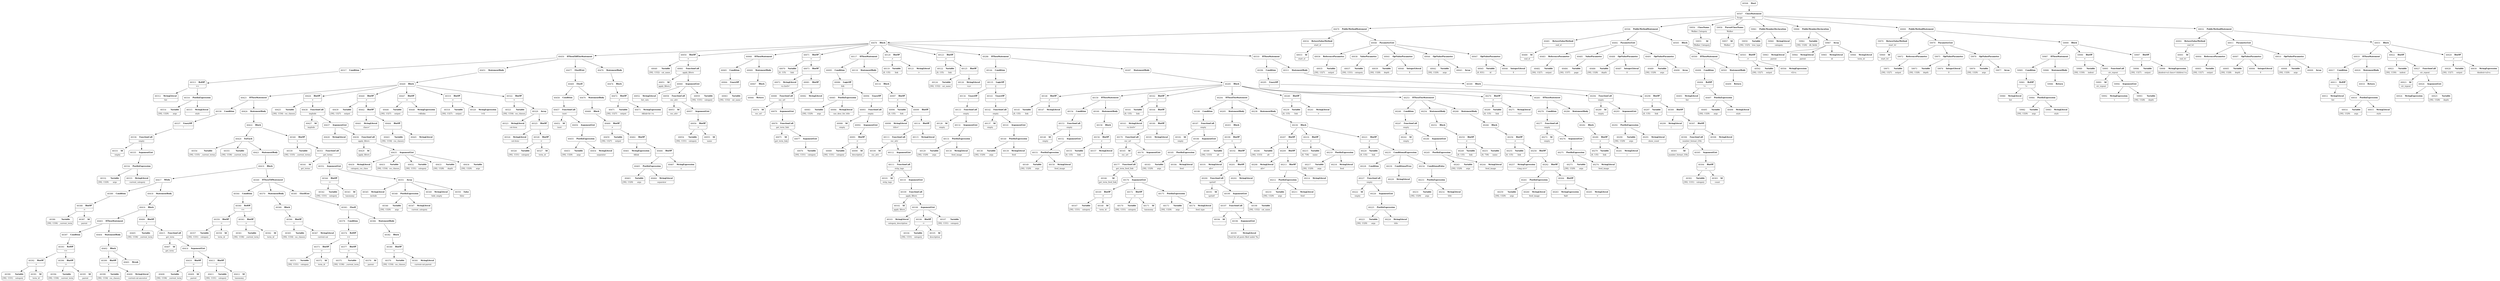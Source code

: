 digraph ast {
node [shape=none];
60416 [label=<<TABLE border='1' cellspacing='0' cellpadding='10' style='rounded' ><TR><TD border='0'>60416</TD><TD border='0'><B>Block</B></TD></TR></TABLE>>];
60416 -> 60403 [weight=2];
60416 -> 60406 [weight=2];
60417 [label=<<TABLE border='1' cellspacing='0' cellpadding='10' style='rounded' ><TR><TD border='0'>60417</TD><TD border='0'><B>While</B></TD></TR></TABLE>>];
60417 -> 60389 [weight=2];
60417 -> 60418 [weight=2];
60418 [label=<<TABLE border='1' cellspacing='0' cellpadding='10' style='rounded' ><TR><TD border='0'>60418</TD><TD border='0'><B>StatementBody</B></TD></TR></TABLE>>];
60418 -> 60416 [weight=2];
60419 [label=<<TABLE border='1' cellspacing='0' cellpadding='10' style='rounded' ><TR><TD border='0'>60419</TD><TD border='0'><B>Block</B></TD></TR></TABLE>>];
60419 -> 60369 [weight=2];
60419 -> 60417 [weight=2];
60420 [label=<<TABLE border='1' cellspacing='0' cellpadding='10' style='rounded' ><TR><TD border='0'>60420</TD><TD border='0'><B>ForEach</B></TD></TR></TABLE>>];
60420 -> 60354 [weight=2];
60420 -> 60355 [weight=2];
60420 -> 60421 [weight=2];
60421 [label=<<TABLE border='1' cellspacing='0' cellpadding='10' style='rounded' ><TR><TD border='0'>60421</TD><TD border='0'><B>StatementBody</B></TD></TR></TABLE>>];
60421 -> 60419 [weight=2];
60422 [label=<<TABLE border='1' cellspacing='0' cellpadding='10' style='rounded' ><TR><TD border='0'>60422</TD><TD border='0'><B>Block</B></TD></TR></TABLE>>];
60422 -> 60340 [weight=2];
60422 -> 60420 [weight=2];
60423 [label=<<TABLE border='1' cellspacing='0' cellpadding='10' style='rounded' ><TR><TD border='0'>60423</TD><TD border='0'><B>IfThenStatement</B></TD></TR></TABLE>>];
60423 -> 60338 [weight=2];
60423 -> 60424 [weight=2];
60424 [label=<<TABLE border='1' cellspacing='0' cellpadding='10' style='rounded' ><TR><TD border='0'>60424</TD><TD border='0'><B>StatementBody</B></TD></TR></TABLE>>];
60424 -> 60422 [weight=2];
60425 [label=<<TABLE border='1' cellspacing='0' cellpadding='10' style='rounded' ><TR><TD border='0'>60425</TD><TD border='0'><B>Variable</B></TD></TR><HR/><TR><TD border='0' cellpadding='5'>(392, 1334)</TD><TD border='0' cellpadding='5'>css_classes</TD></TR></TABLE>>];
60426 [label=<<TABLE border='1' cellspacing='0' cellpadding='10' style='rounded' ><TR><TD border='0'>60426</TD><TD border='0'><B>BinOP</B></TD></TR><HR/><TR><TD border='0' cellpadding='5' colspan='2'>=</TD></TR></TABLE>>];
60426 -> 60425 [weight=2];
60426 -> 60438 [weight=2];
60427 [label=<<TABLE border='1' cellspacing='0' cellpadding='10' style='rounded' ><TR><TD border='0'>60427</TD><TD border='0'><B>Id</B></TD></TR><HR/><TR><TD border='0' cellpadding='5' colspan='2'>implode</TD></TR></TABLE>>];
60428 [label=<<TABLE border='1' cellspacing='0' cellpadding='10' style='rounded' ><TR><TD border='0'>60428</TD><TD border='0'><B>StringLiteral</B></TD></TR><HR/><TR><TD border='0' cellpadding='5' colspan='2'> </TD></TR></TABLE>>];
60429 [label=<<TABLE border='1' cellspacing='0' cellpadding='10' style='rounded' ><TR><TD border='0'>60429</TD><TD border='0'><B>Id</B></TD></TR><HR/><TR><TD border='0' cellpadding='5' colspan='2'>apply_filters</TD></TR></TABLE>>];
60430 [label=<<TABLE border='1' cellspacing='0' cellpadding='10' style='rounded' ><TR><TD border='0'>60430</TD><TD border='0'><B>StringLiteral</B></TD></TR><HR/><TR><TD border='0' cellpadding='5' colspan='2'>category_css_class</TD></TR></TABLE>>];
60431 [label=<<TABLE border='1' cellspacing='0' cellpadding='10' style='rounded' ><TR><TD border='0'>60431</TD><TD border='0'><B>Variable</B></TD></TR><HR/><TR><TD border='0' cellpadding='5'>(392, 1334)</TD><TD border='0' cellpadding='5'>css_classes</TD></TR></TABLE>>];
60432 [label=<<TABLE border='1' cellspacing='0' cellpadding='10' style='rounded' ><TR><TD border='0'>60432</TD><TD border='0'><B>Variable</B></TD></TR><HR/><TR><TD border='0' cellpadding='5'>(392, 1331)</TD><TD border='0' cellpadding='5'>category</TD></TR></TABLE>>];
60433 [label=<<TABLE border='1' cellspacing='0' cellpadding='10' style='rounded' ><TR><TD border='0'>60433</TD><TD border='0'><B>Variable</B></TD></TR><HR/><TR><TD border='0' cellpadding='5'>(392, 1328)</TD><TD border='0' cellpadding='5'>depth</TD></TR></TABLE>>];
60434 [label=<<TABLE border='1' cellspacing='0' cellpadding='10' style='rounded' ><TR><TD border='0'>60434</TD><TD border='0'><B>Variable</B></TD></TR><HR/><TR><TD border='0' cellpadding='5'>(392, 1329)</TD><TD border='0' cellpadding='5'>args</TD></TR></TABLE>>];
60435 [label=<<TABLE border='1' cellspacing='0' cellpadding='10' style='rounded' ><TR><TD border='0'>60435</TD><TD border='0'><B>ArgumentList</B></TD></TR></TABLE>>];
60435 -> 60430 [weight=2];
60435 -> 60431 [weight=2];
60435 -> 60432 [weight=2];
60435 -> 60433 [weight=2];
60435 -> 60434 [weight=2];
60436 [label=<<TABLE border='1' cellspacing='0' cellpadding='10' style='rounded' ><TR><TD border='0'>60436</TD><TD border='0'><B>FunctionCall</B></TD></TR><HR/><TR><TD border='0' cellpadding='5' colspan='2'>apply_filters</TD></TR></TABLE>>];
60436 -> 60429 [weight=2];
60436 -> 60435 [weight=2];
60437 [label=<<TABLE border='1' cellspacing='0' cellpadding='10' style='rounded' ><TR><TD border='0'>60437</TD><TD border='0'><B>ArgumentList</B></TD></TR></TABLE>>];
60437 -> 60428 [weight=2];
60437 -> 60436 [weight=2];
60438 [label=<<TABLE border='1' cellspacing='0' cellpadding='10' style='rounded' ><TR><TD border='0'>60438</TD><TD border='0'><B>FunctionCall</B></TD></TR><HR/><TR><TD border='0' cellpadding='5' colspan='2'>implode</TD></TR></TABLE>>];
60438 -> 60427 [weight=2];
60438 -> 60437 [weight=2];
60439 [label=<<TABLE border='1' cellspacing='0' cellpadding='10' style='rounded' ><TR><TD border='0'>60439</TD><TD border='0'><B>Variable</B></TD></TR><HR/><TR><TD border='0' cellpadding='5'>(392, 1327)</TD><TD border='0' cellpadding='5'>output</TD></TR></TABLE>>];
60440 [label=<<TABLE border='1' cellspacing='0' cellpadding='10' style='rounded' ><TR><TD border='0'>60440</TD><TD border='0'><B>BinOP</B></TD></TR><HR/><TR><TD border='0' cellpadding='5' colspan='2'>.=</TD></TR></TABLE>>];
60440 -> 60439 [weight=2];
60440 -> 60442 [weight=2];
60441 [label=<<TABLE border='1' cellspacing='0' cellpadding='10' style='rounded' ><TR><TD border='0'>60441</TD><TD border='0'><B>StringLiteral</B></TD></TR><HR/><TR><TD border='0' cellpadding='5' colspan='2'> class='</TD></TR></TABLE>>];
60442 [label=<<TABLE border='1' cellspacing='0' cellpadding='10' style='rounded' ><TR><TD border='0'>60442</TD><TD border='0'><B>BinOP</B></TD></TR><HR/><TR><TD border='0' cellpadding='5' colspan='2'>.</TD></TR></TABLE>>];
60442 -> 60441 [weight=2];
60442 -> 60444 [weight=2];
60443 [label=<<TABLE border='1' cellspacing='0' cellpadding='10' style='rounded' ><TR><TD border='0'>60443</TD><TD border='0'><B>Variable</B></TD></TR><HR/><TR><TD border='0' cellpadding='5'>(392, 1334)</TD><TD border='0' cellpadding='5'>css_classes</TD></TR></TABLE>>];
60444 [label=<<TABLE border='1' cellspacing='0' cellpadding='10' style='rounded' ><TR><TD border='0'>60444</TD><TD border='0'><B>BinOP</B></TD></TR><HR/><TR><TD border='0' cellpadding='5' colspan='2'>.</TD></TR></TABLE>>];
60444 -> 60443 [weight=2];
60444 -> 60445 [weight=2];
60445 [label=<<TABLE border='1' cellspacing='0' cellpadding='10' style='rounded' ><TR><TD border='0'>60445</TD><TD border='0'><B>StringLiteral</B></TD></TR><HR/><TR><TD border='0' cellpadding='5' colspan='2'>'</TD></TR></TABLE>>];
60446 [label=<<TABLE border='1' cellspacing='0' cellpadding='10' style='rounded' ><TR><TD border='0'>60446</TD><TD border='0'><B>Variable</B></TD></TR><HR/><TR><TD border='0' cellpadding='5'>(392, 1327)</TD><TD border='0' cellpadding='5'>output</TD></TR></TABLE>>];
60447 [label=<<TABLE border='1' cellspacing='0' cellpadding='10' style='rounded' ><TR><TD border='0'>60447</TD><TD border='0'><B>BinOP</B></TD></TR><HR/><TR><TD border='0' cellpadding='5' colspan='2'>.=</TD></TR></TABLE>>];
60447 -> 60446 [weight=2];
60447 -> 60448 [weight=2];
60448 [label=<<TABLE border='1' cellspacing='0' cellpadding='10' style='rounded' ><TR><TD border='0'>60448</TD><TD border='0'><B>StringExpression</B></TD></TR><HR/><TR><TD border='0' cellpadding='5' colspan='2'>&gt;$linkn</TD></TR></TABLE>>];
60449 [label=<<TABLE border='1' cellspacing='0' cellpadding='10' style='rounded' ><TR><TD border='0'>60449</TD><TD border='0'><B>Block</B></TD></TR></TABLE>>];
60449 -> 60319 [weight=2];
60449 -> 60322 [weight=2];
60449 -> 60423 [weight=2];
60449 -> 60426 [weight=2];
60449 -> 60440 [weight=2];
60449 -> 60447 [weight=2];
60450 [label=<<TABLE border='1' cellspacing='0' cellpadding='10' style='rounded' ><TR><TD border='0'>60450</TD><TD border='0'><B>IfThenElifElseStatement</B></TD></TR></TABLE>>];
60450 -> 60317 [weight=2];
60450 -> 60451 [weight=2];
60450 -> 60477 [weight=2];
60450 -> 60476 [weight=2];
60451 [label=<<TABLE border='1' cellspacing='0' cellpadding='10' style='rounded' ><TR><TD border='0'>60451</TD><TD border='0'><B>StatementBody</B></TD></TR></TABLE>>];
60451 -> 60449 [weight=2];
60452 [label=<<TABLE border='1' cellspacing='0' cellpadding='10' style='rounded' ><TR><TD border='0'>60452</TD><TD border='0'><B>Id</B></TD></TR><HR/><TR><TD border='0' cellpadding='5' colspan='2'>isset</TD></TR></TABLE>>];
60453 [label=<<TABLE border='1' cellspacing='0' cellpadding='10' style='rounded' ><TR><TD border='0'>60453</TD><TD border='0'><B>Variable</B></TD></TR><HR/><TR><TD border='0' cellpadding='5'>(392, 1329)</TD><TD border='0' cellpadding='5'>args</TD></TR></TABLE>>];
60454 [label=<<TABLE border='1' cellspacing='0' cellpadding='10' style='rounded' ><TR><TD border='0'>60454</TD><TD border='0'><B>StringLiteral</B></TD></TR><HR/><TR><TD border='0' cellpadding='5' colspan='2'>separator</TD></TR></TABLE>>];
60455 [label=<<TABLE border='1' cellspacing='0' cellpadding='10' style='rounded' ><TR><TD border='0'>60455</TD><TD border='0'><B>PostfixExpression</B></TD></TR></TABLE>>];
60455 -> 60453 [weight=2];
60455 -> 60454 [weight=2];
60456 [label=<<TABLE border='1' cellspacing='0' cellpadding='10' style='rounded' ><TR><TD border='0'>60456</TD><TD border='0'><B>ArgumentList</B></TD></TR></TABLE>>];
60456 -> 60455 [weight=2];
60457 [label=<<TABLE border='1' cellspacing='0' cellpadding='10' style='rounded' ><TR><TD border='0'>60457</TD><TD border='0'><B>FunctionCall</B></TD></TR><HR/><TR><TD border='0' cellpadding='5' colspan='2'>isset</TD></TR></TABLE>>];
60457 -> 60452 [weight=2];
60457 -> 60456 [weight=2];
60458 [label=<<TABLE border='1' cellspacing='0' cellpadding='10' style='rounded' ><TR><TD border='0'>60458</TD><TD border='0'><B>Condition</B></TD></TR></TABLE>>];
60458 -> 60457 [weight=2];
60459 [label=<<TABLE border='1' cellspacing='0' cellpadding='10' style='rounded' ><TR><TD border='0'>60459</TD><TD border='0'><B>Variable</B></TD></TR><HR/><TR><TD border='0' cellpadding='5'>(392, 1327)</TD><TD border='0' cellpadding='5'>output</TD></TR></TABLE>>];
60460 [label=<<TABLE border='1' cellspacing='0' cellpadding='10' style='rounded' ><TR><TD border='0'>60460</TD><TD border='0'><B>BinOP</B></TD></TR><HR/><TR><TD border='0' cellpadding='5' colspan='2'>.=</TD></TR></TABLE>>];
60460 -> 60459 [weight=2];
60460 -> 60462 [weight=2];
60461 [label=<<TABLE border='1' cellspacing='0' cellpadding='10' style='rounded' ><TR><TD border='0'>60461</TD><TD border='0'><B>StringExpression</B></TD></TR><HR/><TR><TD border='0' cellpadding='5' colspan='2'>t$link</TD></TR></TABLE>>];
60462 [label=<<TABLE border='1' cellspacing='0' cellpadding='10' style='rounded' ><TR><TD border='0'>60462</TD><TD border='0'><B>BinOP</B></TD></TR><HR/><TR><TD border='0' cellpadding='5' colspan='2'>.</TD></TR></TABLE>>];
60462 -> 60461 [weight=2];
60462 -> 60466 [weight=2];
60463 [label=<<TABLE border='1' cellspacing='0' cellpadding='10' style='rounded' ><TR><TD border='0'>60463</TD><TD border='0'><B>Variable</B></TD></TR><HR/><TR><TD border='0' cellpadding='5'>(392, 1329)</TD><TD border='0' cellpadding='5'>args</TD></TR></TABLE>>];
60464 [label=<<TABLE border='1' cellspacing='0' cellpadding='10' style='rounded' ><TR><TD border='0'>60464</TD><TD border='0'><B>StringLiteral</B></TD></TR><HR/><TR><TD border='0' cellpadding='5' colspan='2'>separator</TD></TR></TABLE>>];
60465 [label=<<TABLE border='1' cellspacing='0' cellpadding='10' style='rounded' ><TR><TD border='0'>60465</TD><TD border='0'><B>PostfixExpression</B></TD></TR></TABLE>>];
60465 -> 60463 [weight=2];
60465 -> 60464 [weight=2];
60466 [label=<<TABLE border='1' cellspacing='0' cellpadding='10' style='rounded' ><TR><TD border='0'>60466</TD><TD border='0'><B>BinOP</B></TD></TR><HR/><TR><TD border='0' cellpadding='5' colspan='2'>.</TD></TR></TABLE>>];
60466 -> 60465 [weight=2];
60466 -> 60467 [weight=2];
60467 [label=<<TABLE border='1' cellspacing='0' cellpadding='10' style='rounded' ><TR><TD border='0'>60467</TD><TD border='0'><B>StringExpression</B></TD></TR><HR/><TR><TD border='0' cellpadding='5' colspan='2'>n</TD></TR></TABLE>>];
60468 [label=<<TABLE border='1' cellspacing='0' cellpadding='10' style='rounded' ><TR><TD border='0'>60468</TD><TD border='0'><B>Block</B></TD></TR></TABLE>>];
60468 -> 60460 [weight=2];
60469 [label=<<TABLE border='1' cellspacing='0' cellpadding='10' style='rounded' ><TR><TD border='0'>60469</TD><TD border='0'><B>ElseIf</B></TD></TR></TABLE>>];
60469 -> 60458 [weight=2];
60469 -> 60470 [weight=2];
60470 [label=<<TABLE border='1' cellspacing='0' cellpadding='10' style='rounded' ><TR><TD border='0'>60470</TD><TD border='0'><B>StatementBody</B></TD></TR></TABLE>>];
60470 -> 60468 [weight=2];
60471 [label=<<TABLE border='1' cellspacing='0' cellpadding='10' style='rounded' ><TR><TD border='0'>60471</TD><TD border='0'><B>Variable</B></TD></TR><HR/><TR><TD border='0' cellpadding='5'>(392, 1327)</TD><TD border='0' cellpadding='5'>output</TD></TR></TABLE>>];
60472 [label=<<TABLE border='1' cellspacing='0' cellpadding='10' style='rounded' ><TR><TD border='0'>60472</TD><TD border='0'><B>BinOP</B></TD></TR><HR/><TR><TD border='0' cellpadding='5' colspan='2'>.=</TD></TR></TABLE>>];
60472 -> 60471 [weight=2];
60472 -> 60473 [weight=2];
60473 [label=<<TABLE border='1' cellspacing='0' cellpadding='10' style='rounded' ><TR><TD border='0'>60473</TD><TD border='0'><B>StringExpression</B></TD></TR><HR/><TR><TD border='0' cellpadding='5' colspan='2'>t$link&lt;br &gt;n</TD></TR></TABLE>>];
60474 [label=<<TABLE border='1' cellspacing='0' cellpadding='10' style='rounded' ><TR><TD border='0'>60474</TD><TD border='0'><B>Block</B></TD></TR></TABLE>>];
60474 -> 60472 [weight=2];
60476 [label=<<TABLE border='1' cellspacing='0' cellpadding='10' style='rounded' ><TR><TD border='0'>60476</TD><TD border='0'><B>StatementBody</B></TD></TR></TABLE>>];
60476 -> 60474 [weight=2];
60477 [label=<<TABLE border='1' cellspacing='0' cellpadding='10' style='rounded' ><TR><TD border='0'>60477</TD><TD border='0'><B>ElseIfList</B></TD></TR></TABLE>>];
60477 -> 60469 [weight=2];
60478 [label=<<TABLE border='1' cellspacing='0' cellpadding='10' style='rounded' ><TR><TD border='0'>60478</TD><TD border='0'><B>Block</B></TD></TR></TABLE>>];
60478 -> 60050 [weight=2];
60478 -> 60068 [weight=2];
60478 -> 60071 [weight=2];
60478 -> 60117 [weight=2];
60478 -> 60120 [weight=2];
60478 -> 60123 [weight=2];
60478 -> 60286 [weight=2];
60478 -> 60310 [weight=2];
60478 -> 60450 [weight=2];
60479 [label=<<TABLE border='1' cellspacing='0' cellpadding='10' style='rounded' ><TR><TD border='0'>60479</TD><TD border='0'><B>PublicMethodStatement</B></TD></TR></TABLE>>];
60479 -> 60034 [weight=2];
60479 -> 60048 [weight=2];
60479 -> 60478 [weight=2];
60480 [label=<<TABLE border='1' cellspacing='0' cellpadding='10' style='rounded' ><TR><TD border='0'>60480</TD><TD border='0'><B>Id</B></TD></TR><HR/><TR><TD border='0' cellpadding='5' colspan='2'>end_el</TD></TR></TABLE>>];
60481 [label=<<TABLE border='1' cellspacing='0' cellpadding='10' style='rounded' ><TR><TD border='0'>60481</TD><TD border='0'><B>ReturnValueMethod</B></TD></TR><HR/><TR><TD border='0' cellpadding='5' colspan='2'>end_el</TD></TR></TABLE>>];
60481 -> 60480 [weight=2];
60482 [label=<<TABLE border='1' cellspacing='0' cellpadding='10' style='rounded' ><TR><TD border='0'>60482</TD><TD border='0'><B>Variable</B></TD></TR><HR/><TR><TD border='0' cellpadding='5'>(392, 1327)</TD><TD border='0' cellpadding='5'>output</TD></TR></TABLE>>];
60483 [label=<<TABLE border='1' cellspacing='0' cellpadding='10' style='rounded' ><TR><TD border='0'>60483</TD><TD border='0'><B>ReferenceParameter</B></TD></TR></TABLE>>];
60483 -> 60482 [weight=2];
60484 [label=<<TABLE border='1' cellspacing='0' cellpadding='10' style='rounded' ><TR><TD border='0'>60484</TD><TD border='0'><B>Variable</B></TD></TR><HR/><TR><TD border='0' cellpadding='5'>(392, 1337)</TD><TD border='0' cellpadding='5'>page</TD></TR></TABLE>>];
60485 [label=<<TABLE border='1' cellspacing='0' cellpadding='10' style='rounded' ><TR><TD border='0'>60485</TD><TD border='0'><B>ValueParameter</B></TD></TR></TABLE>>];
60485 -> 60484 [weight=2];
60486 [label=<<TABLE border='1' cellspacing='0' cellpadding='10' style='rounded' ><TR><TD border='0'>60486</TD><TD border='0'><B>Variable</B></TD></TR><HR/><TR><TD border='0' cellpadding='5'>(392, 1328)</TD><TD border='0' cellpadding='5'>depth</TD></TR></TABLE>>];
60487 [label=<<TABLE border='1' cellspacing='0' cellpadding='10' style='rounded' ><TR><TD border='0'>60487</TD><TD border='0'><B>IntegerLiteral</B></TD></TR><HR/><TR><TD border='0' cellpadding='5' colspan='2'>0</TD></TR></TABLE>>];
60488 [label=<<TABLE border='1' cellspacing='0' cellpadding='10' style='rounded' ><TR><TD border='0'>60488</TD><TD border='0'><B>OptValueParameter</B></TD></TR></TABLE>>];
60488 -> 60486 [weight=2];
60488 -> 60487 [weight=2];
60489 [label=<<TABLE border='1' cellspacing='0' cellpadding='10' style='rounded' ><TR><TD border='0'>60489</TD><TD border='0'><B>Variable</B></TD></TR><HR/><TR><TD border='0' cellpadding='5'>(392, 1329)</TD><TD border='0' cellpadding='5'>args</TD></TR></TABLE>>];
60490 [label=<<TABLE border='1' cellspacing='0' cellpadding='10' style='rounded' ><TR><TD border='0'>60490</TD><TD border='0'><B>Array</B></TD></TR></TABLE>>];
60491 [label=<<TABLE border='1' cellspacing='0' cellpadding='10' style='rounded' ><TR><TD border='0'>60491</TD><TD border='0'><B>OptValueParameter</B></TD></TR></TABLE>>];
60491 -> 60489 [weight=2];
60491 -> 60490 [weight=2];
60492 [label=<<TABLE border='1' cellspacing='0' cellpadding='10' style='rounded' ><TR><TD border='0'>60492</TD><TD border='0'><B>ParameterList</B></TD></TR></TABLE>>];
60492 -> 60483 [weight=2];
60492 -> 60485 [weight=2];
60492 -> 60488 [weight=2];
60492 -> 60491 [weight=2];
60493 [label=<<TABLE border='1' cellspacing='0' cellpadding='10' style='rounded' ><TR><TD border='0'>60493</TD><TD border='0'><B>StringLiteral</B></TD></TR><HR/><TR><TD border='0' cellpadding='5' colspan='2'>list</TD></TR></TABLE>>];
60494 [label=<<TABLE border='1' cellspacing='0' cellpadding='10' style='rounded' ><TR><TD border='0'>60494</TD><TD border='0'><B>RelOP</B></TD></TR><HR/><TR><TD border='0' cellpadding='5' colspan='2'>!=</TD></TR></TABLE>>];
60494 -> 60493 [weight=2];
60494 -> 60497 [weight=2];
60495 [label=<<TABLE border='1' cellspacing='0' cellpadding='10' style='rounded' ><TR><TD border='0'>60495</TD><TD border='0'><B>Variable</B></TD></TR><HR/><TR><TD border='0' cellpadding='5'>(392, 1329)</TD><TD border='0' cellpadding='5'>args</TD></TR></TABLE>>];
60496 [label=<<TABLE border='1' cellspacing='0' cellpadding='10' style='rounded' ><TR><TD border='0'>60496</TD><TD border='0'><B>StringLiteral</B></TD></TR><HR/><TR><TD border='0' cellpadding='5' colspan='2'>style</TD></TR></TABLE>>];
60497 [label=<<TABLE border='1' cellspacing='0' cellpadding='10' style='rounded' ><TR><TD border='0'>60497</TD><TD border='0'><B>PostfixExpression</B></TD></TR></TABLE>>];
60497 -> 60495 [weight=2];
60497 -> 60496 [weight=2];
60498 [label=<<TABLE border='1' cellspacing='0' cellpadding='10' style='rounded' ><TR><TD border='0'>60498</TD><TD border='0'><B>Condition</B></TD></TR></TABLE>>];
60498 -> 60494 [weight=2];
60499 [label=<<TABLE border='1' cellspacing='0' cellpadding='10' style='rounded' ><TR><TD border='0'>60499</TD><TD border='0'><B>Return</B></TD></TR></TABLE>>];
60500 [label=<<TABLE border='1' cellspacing='0' cellpadding='10' style='rounded' ><TR><TD border='0'>60500</TD><TD border='0'><B>IfThenStatement</B></TD></TR></TABLE>>];
60500 -> 60498 [weight=2];
60500 -> 60501 [weight=2];
60501 [label=<<TABLE border='1' cellspacing='0' cellpadding='10' style='rounded' ><TR><TD border='0'>60501</TD><TD border='0'><B>StatementBody</B></TD></TR></TABLE>>];
60501 -> 60499 [weight=2];
60502 [label=<<TABLE border='1' cellspacing='0' cellpadding='10' style='rounded' ><TR><TD border='0'>60502</TD><TD border='0'><B>Variable</B></TD></TR><HR/><TR><TD border='0' cellpadding='5'>(392, 1327)</TD><TD border='0' cellpadding='5'>output</TD></TR></TABLE>>];
60503 [label=<<TABLE border='1' cellspacing='0' cellpadding='10' style='rounded' ><TR><TD border='0'>60503</TD><TD border='0'><B>BinOP</B></TD></TR><HR/><TR><TD border='0' cellpadding='5' colspan='2'>.=</TD></TR></TABLE>>];
60503 -> 60502 [weight=2];
60503 -> 60504 [weight=2];
60504 [label=<<TABLE border='1' cellspacing='0' cellpadding='10' style='rounded' ><TR><TD border='0'>60504</TD><TD border='0'><B>StringExpression</B></TD></TR><HR/><TR><TD border='0' cellpadding='5' colspan='2'>&lt;li&gt;n</TD></TR></TABLE>>];
60505 [label=<<TABLE border='1' cellspacing='0' cellpadding='10' style='rounded' ><TR><TD border='0'>60505</TD><TD border='0'><B>Block</B></TD></TR></TABLE>>];
60505 -> 60500 [weight=2];
60505 -> 60503 [weight=2];
60506 [label=<<TABLE border='1' cellspacing='0' cellpadding='10' style='rounded' ><TR><TD border='0'>60506</TD><TD border='0'><B>PublicMethodStatement</B></TD></TR></TABLE>>];
60506 -> 60481 [weight=2];
60506 -> 60492 [weight=2];
60506 -> 60505 [weight=2];
60507 [label=<<TABLE border='1' cellspacing='0' cellpadding='10' style='rounded' ><TR><TD border='0'>60507</TD><TD border='0'><B>ClassStatement</B></TD></TR><HR/><TR><TD border='0' cellpadding='5'>Scope</TD><TD border='0' cellpadding='5'>392</TD></TR></TABLE>>];
60507 -> 59956 [weight=2];
60507 -> 59958 [weight=2];
60507 -> 59961 [weight=2];
60507 -> 59968 [weight=2];
60507 -> 60000 [weight=2];
60507 -> 60032 [weight=2];
60507 -> 60479 [weight=2];
60507 -> 60506 [weight=2];
60508 [label=<<TABLE border='1' cellspacing='0' cellpadding='10' style='rounded' ><TR><TD border='0'>60508</TD><TD border='0'><B>Start</B></TD></TR></TABLE>>];
60508 -> 60507 [weight=2];
59955 [label=<<TABLE border='1' cellspacing='0' cellpadding='10' style='rounded' ><TR><TD border='0'>59955</TD><TD border='0'><B>Id</B></TD></TR><HR/><TR><TD border='0' cellpadding='5' colspan='2'>Walker_Category</TD></TR></TABLE>>];
59956 [label=<<TABLE border='1' cellspacing='0' cellpadding='10' style='rounded' ><TR><TD border='0'>59956</TD><TD border='0'><B>ClassName</B></TD></TR><HR/><TR><TD border='0' cellpadding='5' colspan='2'>Walker_Category</TD></TR></TABLE>>];
59956 -> 59955 [weight=2];
59957 [label=<<TABLE border='1' cellspacing='0' cellpadding='10' style='rounded' ><TR><TD border='0'>59957</TD><TD border='0'><B>Id</B></TD></TR><HR/><TR><TD border='0' cellpadding='5' colspan='2'>Walker</TD></TR></TABLE>>];
59958 [label=<<TABLE border='1' cellspacing='0' cellpadding='10' style='rounded' ><TR><TD border='0'>59958</TD><TD border='0'><B>ParentClassName</B></TD></TR><HR/><TR><TD border='0' cellpadding='5' colspan='2'>Walker</TD></TR></TABLE>>];
59958 -> 59957 [weight=2];
59959 [label=<<TABLE border='1' cellspacing='0' cellpadding='10' style='rounded' ><TR><TD border='0'>59959</TD><TD border='0'><B>Variable</B></TD></TR><HR/><TR><TD border='0' cellpadding='5'>(392, 1325)</TD><TD border='0' cellpadding='5'>tree_type</TD></TR></TABLE>>];
59960 [label=<<TABLE border='1' cellspacing='0' cellpadding='10' style='rounded' ><TR><TD border='0'>59960</TD><TD border='0'><B>StringLiteral</B></TD></TR><HR/><TR><TD border='0' cellpadding='5' colspan='2'>category</TD></TR></TABLE>>];
59961 [label=<<TABLE border='1' cellspacing='0' cellpadding='10' style='rounded' ><TR><TD border='0'>59961</TD><TD border='0'><B>PublicMemberDeclaration</B></TD></TR></TABLE>>];
59961 -> 59959 [weight=2];
59961 -> 59960 [weight=2];
59962 [label=<<TABLE border='1' cellspacing='0' cellpadding='10' style='rounded' ><TR><TD border='0'>59962</TD><TD border='0'><B>Variable</B></TD></TR><HR/><TR><TD border='0' cellpadding='5'>(392, 1326)</TD><TD border='0' cellpadding='5'>db_fields</TD></TR></TABLE>>];
59963 [label=<<TABLE border='1' cellspacing='0' cellpadding='10' style='rounded' ><TR><TD border='0'>59963</TD><TD border='0'><B>StringLiteral</B></TD></TR><HR/><TR><TD border='0' cellpadding='5' colspan='2'>parent</TD></TR></TABLE>>];
59964 [label=<<TABLE border='1' cellspacing='0' cellpadding='10' style='rounded' ><TR><TD border='0'>59964</TD><TD border='0'><B>StringLiteral</B></TD></TR><HR/><TR><TD border='0' cellpadding='5' colspan='2'>parent</TD></TR></TABLE>>];
59965 [label=<<TABLE border='1' cellspacing='0' cellpadding='10' style='rounded' ><TR><TD border='0'>59965</TD><TD border='0'><B>StringLiteral</B></TD></TR><HR/><TR><TD border='0' cellpadding='5' colspan='2'>id</TD></TR></TABLE>>];
59966 [label=<<TABLE border='1' cellspacing='0' cellpadding='10' style='rounded' ><TR><TD border='0'>59966</TD><TD border='0'><B>StringLiteral</B></TD></TR><HR/><TR><TD border='0' cellpadding='5' colspan='2'>term_id</TD></TR></TABLE>>];
59967 [label=<<TABLE border='1' cellspacing='0' cellpadding='10' style='rounded' ><TR><TD border='0'>59967</TD><TD border='0'><B>Array</B></TD></TR></TABLE>>];
59967 -> 59963 [weight=2];
59967 -> 59964 [weight=2];
59967 -> 59965 [weight=2];
59967 -> 59966 [weight=2];
59968 [label=<<TABLE border='1' cellspacing='0' cellpadding='10' style='rounded' ><TR><TD border='0'>59968</TD><TD border='0'><B>PublicMemberDeclaration</B></TD></TR></TABLE>>];
59968 -> 59962 [weight=2];
59968 -> 59967 [weight=2];
59969 [label=<<TABLE border='1' cellspacing='0' cellpadding='10' style='rounded' ><TR><TD border='0'>59969</TD><TD border='0'><B>Id</B></TD></TR><HR/><TR><TD border='0' cellpadding='5' colspan='2'>start_lvl</TD></TR></TABLE>>];
59970 [label=<<TABLE border='1' cellspacing='0' cellpadding='10' style='rounded' ><TR><TD border='0'>59970</TD><TD border='0'><B>ReturnValueMethod</B></TD></TR><HR/><TR><TD border='0' cellpadding='5' colspan='2'>start_lvl</TD></TR></TABLE>>];
59970 -> 59969 [weight=2];
59971 [label=<<TABLE border='1' cellspacing='0' cellpadding='10' style='rounded' ><TR><TD border='0'>59971</TD><TD border='0'><B>Variable</B></TD></TR><HR/><TR><TD border='0' cellpadding='5'>(392, 1327)</TD><TD border='0' cellpadding='5'>output</TD></TR></TABLE>>];
59972 [label=<<TABLE border='1' cellspacing='0' cellpadding='10' style='rounded' ><TR><TD border='0'>59972</TD><TD border='0'><B>ReferenceParameter</B></TD></TR></TABLE>>];
59972 -> 59971 [weight=2];
59973 [label=<<TABLE border='1' cellspacing='0' cellpadding='10' style='rounded' ><TR><TD border='0'>59973</TD><TD border='0'><B>Variable</B></TD></TR><HR/><TR><TD border='0' cellpadding='5'>(392, 1328)</TD><TD border='0' cellpadding='5'>depth</TD></TR></TABLE>>];
59974 [label=<<TABLE border='1' cellspacing='0' cellpadding='10' style='rounded' ><TR><TD border='0'>59974</TD><TD border='0'><B>IntegerLiteral</B></TD></TR><HR/><TR><TD border='0' cellpadding='5' colspan='2'>0</TD></TR></TABLE>>];
59975 [label=<<TABLE border='1' cellspacing='0' cellpadding='10' style='rounded' ><TR><TD border='0'>59975</TD><TD border='0'><B>OptValueParameter</B></TD></TR></TABLE>>];
59975 -> 59973 [weight=2];
59975 -> 59974 [weight=2];
59976 [label=<<TABLE border='1' cellspacing='0' cellpadding='10' style='rounded' ><TR><TD border='0'>59976</TD><TD border='0'><B>Variable</B></TD></TR><HR/><TR><TD border='0' cellpadding='5'>(392, 1329)</TD><TD border='0' cellpadding='5'>args</TD></TR></TABLE>>];
59977 [label=<<TABLE border='1' cellspacing='0' cellpadding='10' style='rounded' ><TR><TD border='0'>59977</TD><TD border='0'><B>Array</B></TD></TR></TABLE>>];
59978 [label=<<TABLE border='1' cellspacing='0' cellpadding='10' style='rounded' ><TR><TD border='0'>59978</TD><TD border='0'><B>OptValueParameter</B></TD></TR></TABLE>>];
59978 -> 59976 [weight=2];
59978 -> 59977 [weight=2];
59979 [label=<<TABLE border='1' cellspacing='0' cellpadding='10' style='rounded' ><TR><TD border='0'>59979</TD><TD border='0'><B>ParameterList</B></TD></TR></TABLE>>];
59979 -> 59972 [weight=2];
59979 -> 59975 [weight=2];
59979 -> 59978 [weight=2];
59980 [label=<<TABLE border='1' cellspacing='0' cellpadding='10' style='rounded' ><TR><TD border='0'>59980</TD><TD border='0'><B>StringLiteral</B></TD></TR><HR/><TR><TD border='0' cellpadding='5' colspan='2'>list</TD></TR></TABLE>>];
59981 [label=<<TABLE border='1' cellspacing='0' cellpadding='10' style='rounded' ><TR><TD border='0'>59981</TD><TD border='0'><B>RelOP</B></TD></TR><HR/><TR><TD border='0' cellpadding='5' colspan='2'>!=</TD></TR></TABLE>>];
59981 -> 59980 [weight=2];
59981 -> 59984 [weight=2];
59982 [label=<<TABLE border='1' cellspacing='0' cellpadding='10' style='rounded' ><TR><TD border='0'>59982</TD><TD border='0'><B>Variable</B></TD></TR><HR/><TR><TD border='0' cellpadding='5'>(392, 1329)</TD><TD border='0' cellpadding='5'>args</TD></TR></TABLE>>];
59983 [label=<<TABLE border='1' cellspacing='0' cellpadding='10' style='rounded' ><TR><TD border='0'>59983</TD><TD border='0'><B>StringLiteral</B></TD></TR><HR/><TR><TD border='0' cellpadding='5' colspan='2'>style</TD></TR></TABLE>>];
59984 [label=<<TABLE border='1' cellspacing='0' cellpadding='10' style='rounded' ><TR><TD border='0'>59984</TD><TD border='0'><B>PostfixExpression</B></TD></TR></TABLE>>];
59984 -> 59982 [weight=2];
59984 -> 59983 [weight=2];
59985 [label=<<TABLE border='1' cellspacing='0' cellpadding='10' style='rounded' ><TR><TD border='0'>59985</TD><TD border='0'><B>Condition</B></TD></TR></TABLE>>];
59985 -> 59981 [weight=2];
59986 [label=<<TABLE border='1' cellspacing='0' cellpadding='10' style='rounded' ><TR><TD border='0'>59986</TD><TD border='0'><B>Return</B></TD></TR></TABLE>>];
59987 [label=<<TABLE border='1' cellspacing='0' cellpadding='10' style='rounded' ><TR><TD border='0'>59987</TD><TD border='0'><B>IfThenStatement</B></TD></TR></TABLE>>];
59987 -> 59985 [weight=2];
59987 -> 59988 [weight=2];
59988 [label=<<TABLE border='1' cellspacing='0' cellpadding='10' style='rounded' ><TR><TD border='0'>59988</TD><TD border='0'><B>StatementBody</B></TD></TR></TABLE>>];
59988 -> 59986 [weight=2];
59989 [label=<<TABLE border='1' cellspacing='0' cellpadding='10' style='rounded' ><TR><TD border='0'>59989</TD><TD border='0'><B>Variable</B></TD></TR><HR/><TR><TD border='0' cellpadding='5'>(392, 1330)</TD><TD border='0' cellpadding='5'>indent</TD></TR></TABLE>>];
59990 [label=<<TABLE border='1' cellspacing='0' cellpadding='10' style='rounded' ><TR><TD border='0'>59990</TD><TD border='0'><B>BinOP</B></TD></TR><HR/><TR><TD border='0' cellpadding='5' colspan='2'>=</TD></TR></TABLE>>];
59990 -> 59989 [weight=2];
59990 -> 59995 [weight=2];
59991 [label=<<TABLE border='1' cellspacing='0' cellpadding='10' style='rounded' ><TR><TD border='0'>59991</TD><TD border='0'><B>Id</B></TD></TR><HR/><TR><TD border='0' cellpadding='5' colspan='2'>str_repeat</TD></TR></TABLE>>];
59992 [label=<<TABLE border='1' cellspacing='0' cellpadding='10' style='rounded' ><TR><TD border='0'>59992</TD><TD border='0'><B>StringExpression</B></TD></TR><HR/><TR><TD border='0' cellpadding='5' colspan='2'>t</TD></TR></TABLE>>];
59993 [label=<<TABLE border='1' cellspacing='0' cellpadding='10' style='rounded' ><TR><TD border='0'>59993</TD><TD border='0'><B>Variable</B></TD></TR><HR/><TR><TD border='0' cellpadding='5'>(392, 1328)</TD><TD border='0' cellpadding='5'>depth</TD></TR></TABLE>>];
59994 [label=<<TABLE border='1' cellspacing='0' cellpadding='10' style='rounded' ><TR><TD border='0'>59994</TD><TD border='0'><B>ArgumentList</B></TD></TR></TABLE>>];
59994 -> 59992 [weight=2];
59994 -> 59993 [weight=2];
59995 [label=<<TABLE border='1' cellspacing='0' cellpadding='10' style='rounded' ><TR><TD border='0'>59995</TD><TD border='0'><B>FunctionCall</B></TD></TR><HR/><TR><TD border='0' cellpadding='5' colspan='2'>str_repeat</TD></TR></TABLE>>];
59995 -> 59991 [weight=2];
59995 -> 59994 [weight=2];
59996 [label=<<TABLE border='1' cellspacing='0' cellpadding='10' style='rounded' ><TR><TD border='0'>59996</TD><TD border='0'><B>Variable</B></TD></TR><HR/><TR><TD border='0' cellpadding='5'>(392, 1327)</TD><TD border='0' cellpadding='5'>output</TD></TR></TABLE>>];
59997 [label=<<TABLE border='1' cellspacing='0' cellpadding='10' style='rounded' ><TR><TD border='0'>59997</TD><TD border='0'><B>BinOP</B></TD></TR><HR/><TR><TD border='0' cellpadding='5' colspan='2'>.=</TD></TR></TABLE>>];
59997 -> 59996 [weight=2];
59997 -> 59998 [weight=2];
59998 [label=<<TABLE border='1' cellspacing='0' cellpadding='10' style='rounded' ><TR><TD border='0'>59998</TD><TD border='0'><B>StringExpression</B></TD></TR><HR/><TR><TD border='0' cellpadding='5' colspan='2'>$indent&lt;ul class='children'&gt;n</TD></TR></TABLE>>];
59999 [label=<<TABLE border='1' cellspacing='0' cellpadding='10' style='rounded' ><TR><TD border='0'>59999</TD><TD border='0'><B>Block</B></TD></TR></TABLE>>];
59999 -> 59987 [weight=2];
59999 -> 59990 [weight=2];
59999 -> 59997 [weight=2];
60000 [label=<<TABLE border='1' cellspacing='0' cellpadding='10' style='rounded' ><TR><TD border='0'>60000</TD><TD border='0'><B>PublicMethodStatement</B></TD></TR></TABLE>>];
60000 -> 59970 [weight=2];
60000 -> 59979 [weight=2];
60000 -> 59999 [weight=2];
60001 [label=<<TABLE border='1' cellspacing='0' cellpadding='10' style='rounded' ><TR><TD border='0'>60001</TD><TD border='0'><B>Id</B></TD></TR><HR/><TR><TD border='0' cellpadding='5' colspan='2'>end_lvl</TD></TR></TABLE>>];
60002 [label=<<TABLE border='1' cellspacing='0' cellpadding='10' style='rounded' ><TR><TD border='0'>60002</TD><TD border='0'><B>ReturnValueMethod</B></TD></TR><HR/><TR><TD border='0' cellpadding='5' colspan='2'>end_lvl</TD></TR></TABLE>>];
60002 -> 60001 [weight=2];
60003 [label=<<TABLE border='1' cellspacing='0' cellpadding='10' style='rounded' ><TR><TD border='0'>60003</TD><TD border='0'><B>Variable</B></TD></TR><HR/><TR><TD border='0' cellpadding='5'>(392, 1327)</TD><TD border='0' cellpadding='5'>output</TD></TR></TABLE>>];
60004 [label=<<TABLE border='1' cellspacing='0' cellpadding='10' style='rounded' ><TR><TD border='0'>60004</TD><TD border='0'><B>ReferenceParameter</B></TD></TR></TABLE>>];
60004 -> 60003 [weight=2];
60005 [label=<<TABLE border='1' cellspacing='0' cellpadding='10' style='rounded' ><TR><TD border='0'>60005</TD><TD border='0'><B>Variable</B></TD></TR><HR/><TR><TD border='0' cellpadding='5'>(392, 1328)</TD><TD border='0' cellpadding='5'>depth</TD></TR></TABLE>>];
60006 [label=<<TABLE border='1' cellspacing='0' cellpadding='10' style='rounded' ><TR><TD border='0'>60006</TD><TD border='0'><B>IntegerLiteral</B></TD></TR><HR/><TR><TD border='0' cellpadding='5' colspan='2'>0</TD></TR></TABLE>>];
60007 [label=<<TABLE border='1' cellspacing='0' cellpadding='10' style='rounded' ><TR><TD border='0'>60007</TD><TD border='0'><B>OptValueParameter</B></TD></TR></TABLE>>];
60007 -> 60005 [weight=2];
60007 -> 60006 [weight=2];
60008 [label=<<TABLE border='1' cellspacing='0' cellpadding='10' style='rounded' ><TR><TD border='0'>60008</TD><TD border='0'><B>Variable</B></TD></TR><HR/><TR><TD border='0' cellpadding='5'>(392, 1329)</TD><TD border='0' cellpadding='5'>args</TD></TR></TABLE>>];
60009 [label=<<TABLE border='1' cellspacing='0' cellpadding='10' style='rounded' ><TR><TD border='0'>60009</TD><TD border='0'><B>Array</B></TD></TR></TABLE>>];
60010 [label=<<TABLE border='1' cellspacing='0' cellpadding='10' style='rounded' ><TR><TD border='0'>60010</TD><TD border='0'><B>OptValueParameter</B></TD></TR></TABLE>>];
60010 -> 60008 [weight=2];
60010 -> 60009 [weight=2];
60011 [label=<<TABLE border='1' cellspacing='0' cellpadding='10' style='rounded' ><TR><TD border='0'>60011</TD><TD border='0'><B>ParameterList</B></TD></TR></TABLE>>];
60011 -> 60004 [weight=2];
60011 -> 60007 [weight=2];
60011 -> 60010 [weight=2];
60012 [label=<<TABLE border='1' cellspacing='0' cellpadding='10' style='rounded' ><TR><TD border='0'>60012</TD><TD border='0'><B>StringLiteral</B></TD></TR><HR/><TR><TD border='0' cellpadding='5' colspan='2'>list</TD></TR></TABLE>>];
60013 [label=<<TABLE border='1' cellspacing='0' cellpadding='10' style='rounded' ><TR><TD border='0'>60013</TD><TD border='0'><B>RelOP</B></TD></TR><HR/><TR><TD border='0' cellpadding='5' colspan='2'>!=</TD></TR></TABLE>>];
60013 -> 60012 [weight=2];
60013 -> 60016 [weight=2];
60014 [label=<<TABLE border='1' cellspacing='0' cellpadding='10' style='rounded' ><TR><TD border='0'>60014</TD><TD border='0'><B>Variable</B></TD></TR><HR/><TR><TD border='0' cellpadding='5'>(392, 1329)</TD><TD border='0' cellpadding='5'>args</TD></TR></TABLE>>];
60015 [label=<<TABLE border='1' cellspacing='0' cellpadding='10' style='rounded' ><TR><TD border='0'>60015</TD><TD border='0'><B>StringLiteral</B></TD></TR><HR/><TR><TD border='0' cellpadding='5' colspan='2'>style</TD></TR></TABLE>>];
60016 [label=<<TABLE border='1' cellspacing='0' cellpadding='10' style='rounded' ><TR><TD border='0'>60016</TD><TD border='0'><B>PostfixExpression</B></TD></TR></TABLE>>];
60016 -> 60014 [weight=2];
60016 -> 60015 [weight=2];
60017 [label=<<TABLE border='1' cellspacing='0' cellpadding='10' style='rounded' ><TR><TD border='0'>60017</TD><TD border='0'><B>Condition</B></TD></TR></TABLE>>];
60017 -> 60013 [weight=2];
60018 [label=<<TABLE border='1' cellspacing='0' cellpadding='10' style='rounded' ><TR><TD border='0'>60018</TD><TD border='0'><B>Return</B></TD></TR></TABLE>>];
60019 [label=<<TABLE border='1' cellspacing='0' cellpadding='10' style='rounded' ><TR><TD border='0'>60019</TD><TD border='0'><B>IfThenStatement</B></TD></TR></TABLE>>];
60019 -> 60017 [weight=2];
60019 -> 60020 [weight=2];
60020 [label=<<TABLE border='1' cellspacing='0' cellpadding='10' style='rounded' ><TR><TD border='0'>60020</TD><TD border='0'><B>StatementBody</B></TD></TR></TABLE>>];
60020 -> 60018 [weight=2];
60021 [label=<<TABLE border='1' cellspacing='0' cellpadding='10' style='rounded' ><TR><TD border='0'>60021</TD><TD border='0'><B>Variable</B></TD></TR><HR/><TR><TD border='0' cellpadding='5'>(392, 1330)</TD><TD border='0' cellpadding='5'>indent</TD></TR></TABLE>>];
60022 [label=<<TABLE border='1' cellspacing='0' cellpadding='10' style='rounded' ><TR><TD border='0'>60022</TD><TD border='0'><B>BinOP</B></TD></TR><HR/><TR><TD border='0' cellpadding='5' colspan='2'>=</TD></TR></TABLE>>];
60022 -> 60021 [weight=2];
60022 -> 60027 [weight=2];
60023 [label=<<TABLE border='1' cellspacing='0' cellpadding='10' style='rounded' ><TR><TD border='0'>60023</TD><TD border='0'><B>Id</B></TD></TR><HR/><TR><TD border='0' cellpadding='5' colspan='2'>str_repeat</TD></TR></TABLE>>];
60024 [label=<<TABLE border='1' cellspacing='0' cellpadding='10' style='rounded' ><TR><TD border='0'>60024</TD><TD border='0'><B>StringExpression</B></TD></TR><HR/><TR><TD border='0' cellpadding='5' colspan='2'>t</TD></TR></TABLE>>];
60025 [label=<<TABLE border='1' cellspacing='0' cellpadding='10' style='rounded' ><TR><TD border='0'>60025</TD><TD border='0'><B>Variable</B></TD></TR><HR/><TR><TD border='0' cellpadding='5'>(392, 1328)</TD><TD border='0' cellpadding='5'>depth</TD></TR></TABLE>>];
60026 [label=<<TABLE border='1' cellspacing='0' cellpadding='10' style='rounded' ><TR><TD border='0'>60026</TD><TD border='0'><B>ArgumentList</B></TD></TR></TABLE>>];
60026 -> 60024 [weight=2];
60026 -> 60025 [weight=2];
60027 [label=<<TABLE border='1' cellspacing='0' cellpadding='10' style='rounded' ><TR><TD border='0'>60027</TD><TD border='0'><B>FunctionCall</B></TD></TR><HR/><TR><TD border='0' cellpadding='5' colspan='2'>str_repeat</TD></TR></TABLE>>];
60027 -> 60023 [weight=2];
60027 -> 60026 [weight=2];
60028 [label=<<TABLE border='1' cellspacing='0' cellpadding='10' style='rounded' ><TR><TD border='0'>60028</TD><TD border='0'><B>Variable</B></TD></TR><HR/><TR><TD border='0' cellpadding='5'>(392, 1327)</TD><TD border='0' cellpadding='5'>output</TD></TR></TABLE>>];
60029 [label=<<TABLE border='1' cellspacing='0' cellpadding='10' style='rounded' ><TR><TD border='0'>60029</TD><TD border='0'><B>BinOP</B></TD></TR><HR/><TR><TD border='0' cellpadding='5' colspan='2'>.=</TD></TR></TABLE>>];
60029 -> 60028 [weight=2];
60029 -> 60030 [weight=2];
60030 [label=<<TABLE border='1' cellspacing='0' cellpadding='10' style='rounded' ><TR><TD border='0'>60030</TD><TD border='0'><B>StringExpression</B></TD></TR><HR/><TR><TD border='0' cellpadding='5' colspan='2'>$indent&lt;ul&gt;n</TD></TR></TABLE>>];
60031 [label=<<TABLE border='1' cellspacing='0' cellpadding='10' style='rounded' ><TR><TD border='0'>60031</TD><TD border='0'><B>Block</B></TD></TR></TABLE>>];
60031 -> 60019 [weight=2];
60031 -> 60022 [weight=2];
60031 -> 60029 [weight=2];
60032 [label=<<TABLE border='1' cellspacing='0' cellpadding='10' style='rounded' ><TR><TD border='0'>60032</TD><TD border='0'><B>PublicMethodStatement</B></TD></TR></TABLE>>];
60032 -> 60002 [weight=2];
60032 -> 60011 [weight=2];
60032 -> 60031 [weight=2];
60033 [label=<<TABLE border='1' cellspacing='0' cellpadding='10' style='rounded' ><TR><TD border='0'>60033</TD><TD border='0'><B>Id</B></TD></TR><HR/><TR><TD border='0' cellpadding='5' colspan='2'>start_el</TD></TR></TABLE>>];
60034 [label=<<TABLE border='1' cellspacing='0' cellpadding='10' style='rounded' ><TR><TD border='0'>60034</TD><TD border='0'><B>ReturnValueMethod</B></TD></TR><HR/><TR><TD border='0' cellpadding='5' colspan='2'>start_el</TD></TR></TABLE>>];
60034 -> 60033 [weight=2];
60035 [label=<<TABLE border='1' cellspacing='0' cellpadding='10' style='rounded' ><TR><TD border='0'>60035</TD><TD border='0'><B>Variable</B></TD></TR><HR/><TR><TD border='0' cellpadding='5'>(392, 1327)</TD><TD border='0' cellpadding='5'>output</TD></TR></TABLE>>];
60036 [label=<<TABLE border='1' cellspacing='0' cellpadding='10' style='rounded' ><TR><TD border='0'>60036</TD><TD border='0'><B>ReferenceParameter</B></TD></TR></TABLE>>];
60036 -> 60035 [weight=2];
60037 [label=<<TABLE border='1' cellspacing='0' cellpadding='10' style='rounded' ><TR><TD border='0'>60037</TD><TD border='0'><B>Variable</B></TD></TR><HR/><TR><TD border='0' cellpadding='5'>(392, 1331)</TD><TD border='0' cellpadding='5'>category</TD></TR></TABLE>>];
60038 [label=<<TABLE border='1' cellspacing='0' cellpadding='10' style='rounded' ><TR><TD border='0'>60038</TD><TD border='0'><B>ValueParameter</B></TD></TR></TABLE>>];
60038 -> 60037 [weight=2];
60039 [label=<<TABLE border='1' cellspacing='0' cellpadding='10' style='rounded' ><TR><TD border='0'>60039</TD><TD border='0'><B>Variable</B></TD></TR><HR/><TR><TD border='0' cellpadding='5'>(392, 1328)</TD><TD border='0' cellpadding='5'>depth</TD></TR></TABLE>>];
60040 [label=<<TABLE border='1' cellspacing='0' cellpadding='10' style='rounded' ><TR><TD border='0'>60040</TD><TD border='0'><B>IntegerLiteral</B></TD></TR><HR/><TR><TD border='0' cellpadding='5' colspan='2'>0</TD></TR></TABLE>>];
60041 [label=<<TABLE border='1' cellspacing='0' cellpadding='10' style='rounded' ><TR><TD border='0'>60041</TD><TD border='0'><B>OptValueParameter</B></TD></TR></TABLE>>];
60041 -> 60039 [weight=2];
60041 -> 60040 [weight=2];
60042 [label=<<TABLE border='1' cellspacing='0' cellpadding='10' style='rounded' ><TR><TD border='0'>60042</TD><TD border='0'><B>Variable</B></TD></TR><HR/><TR><TD border='0' cellpadding='5'>(392, 1329)</TD><TD border='0' cellpadding='5'>args</TD></TR></TABLE>>];
60043 [label=<<TABLE border='1' cellspacing='0' cellpadding='10' style='rounded' ><TR><TD border='0'>60043</TD><TD border='0'><B>Array</B></TD></TR></TABLE>>];
60044 [label=<<TABLE border='1' cellspacing='0' cellpadding='10' style='rounded' ><TR><TD border='0'>60044</TD><TD border='0'><B>OptValueParameter</B></TD></TR></TABLE>>];
60044 -> 60042 [weight=2];
60044 -> 60043 [weight=2];
60045 [label=<<TABLE border='1' cellspacing='0' cellpadding='10' style='rounded' ><TR><TD border='0'>60045</TD><TD border='0'><B>Variable</B></TD></TR><HR/><TR><TD border='0' cellpadding='5'>(0, 831)</TD><TD border='0' cellpadding='5'>id</TD></TR></TABLE>>];
60046 [label=<<TABLE border='1' cellspacing='0' cellpadding='10' style='rounded' ><TR><TD border='0'>60046</TD><TD border='0'><B>IntegerLiteral</B></TD></TR><HR/><TR><TD border='0' cellpadding='5' colspan='2'>0</TD></TR></TABLE>>];
60047 [label=<<TABLE border='1' cellspacing='0' cellpadding='10' style='rounded' ><TR><TD border='0'>60047</TD><TD border='0'><B>OptValueParameter</B></TD></TR></TABLE>>];
60047 -> 60045 [weight=2];
60047 -> 60046 [weight=2];
60048 [label=<<TABLE border='1' cellspacing='0' cellpadding='10' style='rounded' ><TR><TD border='0'>60048</TD><TD border='0'><B>ParameterList</B></TD></TR></TABLE>>];
60048 -> 60036 [weight=2];
60048 -> 60038 [weight=2];
60048 -> 60041 [weight=2];
60048 -> 60044 [weight=2];
60048 -> 60047 [weight=2];
60049 [label=<<TABLE border='1' cellspacing='0' cellpadding='10' style='rounded' ><TR><TD border='0'>60049</TD><TD border='0'><B>Variable</B></TD></TR><HR/><TR><TD border='0' cellpadding='5'>(392, 1332)</TD><TD border='0' cellpadding='5'>cat_name</TD></TR></TABLE>>];
60050 [label=<<TABLE border='1' cellspacing='0' cellpadding='10' style='rounded' ><TR><TD border='0'>60050</TD><TD border='0'><B>BinOP</B></TD></TR><HR/><TR><TD border='0' cellpadding='5' colspan='2'>=</TD></TR></TABLE>>];
60050 -> 60049 [weight=2];
60050 -> 60061 [weight=2];
60051 [label=<<TABLE border='1' cellspacing='0' cellpadding='10' style='rounded' ><TR><TD border='0'>60051</TD><TD border='0'><B>Id</B></TD></TR><HR/><TR><TD border='0' cellpadding='5' colspan='2'>apply_filters</TD></TR></TABLE>>];
60052 [label=<<TABLE border='1' cellspacing='0' cellpadding='10' style='rounded' ><TR><TD border='0'>60052</TD><TD border='0'><B>StringLiteral</B></TD></TR><HR/><TR><TD border='0' cellpadding='5' colspan='2'>list_cats</TD></TR></TABLE>>];
60053 [label=<<TABLE border='1' cellspacing='0' cellpadding='10' style='rounded' ><TR><TD border='0'>60053</TD><TD border='0'><B>Id</B></TD></TR><HR/><TR><TD border='0' cellpadding='5' colspan='2'>esc_attr</TD></TR></TABLE>>];
60054 [label=<<TABLE border='1' cellspacing='0' cellpadding='10' style='rounded' ><TR><TD border='0'>60054</TD><TD border='0'><B>Variable</B></TD></TR><HR/><TR><TD border='0' cellpadding='5'>(392, 1331)</TD><TD border='0' cellpadding='5'>category</TD></TR></TABLE>>];
60055 [label=<<TABLE border='1' cellspacing='0' cellpadding='10' style='rounded' ><TR><TD border='0'>60055</TD><TD border='0'><B>Id</B></TD></TR><HR/><TR><TD border='0' cellpadding='5' colspan='2'>name</TD></TR></TABLE>>];
60056 [label=<<TABLE border='1' cellspacing='0' cellpadding='10' style='rounded' ><TR><TD border='0'>60056</TD><TD border='0'><B>BinOP</B></TD></TR><HR/><TR><TD border='0' cellpadding='5' colspan='2'>-&gt;</TD></TR></TABLE>>];
60056 -> 60054 [weight=2];
60056 -> 60055 [weight=2];
60057 [label=<<TABLE border='1' cellspacing='0' cellpadding='10' style='rounded' ><TR><TD border='0'>60057</TD><TD border='0'><B>ArgumentList</B></TD></TR></TABLE>>];
60057 -> 60056 [weight=2];
60058 [label=<<TABLE border='1' cellspacing='0' cellpadding='10' style='rounded' ><TR><TD border='0'>60058</TD><TD border='0'><B>FunctionCall</B></TD></TR><HR/><TR><TD border='0' cellpadding='5' colspan='2'>esc_attr</TD></TR></TABLE>>];
60058 -> 60053 [weight=2];
60058 -> 60057 [weight=2];
60059 [label=<<TABLE border='1' cellspacing='0' cellpadding='10' style='rounded' ><TR><TD border='0'>60059</TD><TD border='0'><B>Variable</B></TD></TR><HR/><TR><TD border='0' cellpadding='5'>(392, 1331)</TD><TD border='0' cellpadding='5'>category</TD></TR></TABLE>>];
60060 [label=<<TABLE border='1' cellspacing='0' cellpadding='10' style='rounded' ><TR><TD border='0'>60060</TD><TD border='0'><B>ArgumentList</B></TD></TR></TABLE>>];
60060 -> 60052 [weight=2];
60060 -> 60058 [weight=2];
60060 -> 60059 [weight=2];
60061 [label=<<TABLE border='1' cellspacing='0' cellpadding='10' style='rounded' ><TR><TD border='0'>60061</TD><TD border='0'><B>FunctionCall</B></TD></TR><HR/><TR><TD border='0' cellpadding='5' colspan='2'>apply_filters</TD></TR></TABLE>>];
60061 -> 60051 [weight=2];
60061 -> 60060 [weight=2];
60063 [label=<<TABLE border='1' cellspacing='0' cellpadding='10' style='rounded' ><TR><TD border='0'>60063</TD><TD border='0'><B>Variable</B></TD></TR><HR/><TR><TD border='0' cellpadding='5'>(392, 1332)</TD><TD border='0' cellpadding='5'>cat_name</TD></TR></TABLE>>];
60064 [label=<<TABLE border='1' cellspacing='0' cellpadding='10' style='rounded' ><TR><TD border='0'>60064</TD><TD border='0'><B>UnaryOP</B></TD></TR><HR/><TR><TD border='0' cellpadding='5' colspan='2'>!</TD></TR></TABLE>>];
60064 -> 60063 [weight=2];
60065 [label=<<TABLE border='1' cellspacing='0' cellpadding='10' style='rounded' ><TR><TD border='0'>60065</TD><TD border='0'><B>Condition</B></TD></TR></TABLE>>];
60065 -> 60064 [weight=2];
60066 [label=<<TABLE border='1' cellspacing='0' cellpadding='10' style='rounded' ><TR><TD border='0'>60066</TD><TD border='0'><B>Return</B></TD></TR></TABLE>>];
60067 [label=<<TABLE border='1' cellspacing='0' cellpadding='10' style='rounded' ><TR><TD border='0'>60067</TD><TD border='0'><B>Block</B></TD></TR></TABLE>>];
60067 -> 60066 [weight=2];
60068 [label=<<TABLE border='1' cellspacing='0' cellpadding='10' style='rounded' ><TR><TD border='0'>60068</TD><TD border='0'><B>IfThenStatement</B></TD></TR></TABLE>>];
60068 -> 60065 [weight=2];
60068 -> 60069 [weight=2];
60069 [label=<<TABLE border='1' cellspacing='0' cellpadding='10' style='rounded' ><TR><TD border='0'>60069</TD><TD border='0'><B>StatementBody</B></TD></TR></TABLE>>];
60069 -> 60067 [weight=2];
60070 [label=<<TABLE border='1' cellspacing='0' cellpadding='10' style='rounded' ><TR><TD border='0'>60070</TD><TD border='0'><B>Variable</B></TD></TR><HR/><TR><TD border='0' cellpadding='5'>(0, 135)</TD><TD border='0' cellpadding='5'>link</TD></TR></TABLE>>];
60071 [label=<<TABLE border='1' cellspacing='0' cellpadding='10' style='rounded' ><TR><TD border='0'>60071</TD><TD border='0'><B>BinOP</B></TD></TR><HR/><TR><TD border='0' cellpadding='5' colspan='2'>=</TD></TR></TABLE>>];
60071 -> 60070 [weight=2];
60071 -> 60073 [weight=2];
60072 [label=<<TABLE border='1' cellspacing='0' cellpadding='10' style='rounded' ><TR><TD border='0'>60072</TD><TD border='0'><B>StringLiteral</B></TD></TR><HR/><TR><TD border='0' cellpadding='5' colspan='2'>&lt;a href='</TD></TR></TABLE>>];
60073 [label=<<TABLE border='1' cellspacing='0' cellpadding='10' style='rounded' ><TR><TD border='0'>60073</TD><TD border='0'><B>BinOP</B></TD></TR><HR/><TR><TD border='0' cellpadding='5' colspan='2'>.</TD></TR></TABLE>>];
60073 -> 60072 [weight=2];
60073 -> 60081 [weight=2];
60074 [label=<<TABLE border='1' cellspacing='0' cellpadding='10' style='rounded' ><TR><TD border='0'>60074</TD><TD border='0'><B>Id</B></TD></TR><HR/><TR><TD border='0' cellpadding='5' colspan='2'>esc_url</TD></TR></TABLE>>];
60075 [label=<<TABLE border='1' cellspacing='0' cellpadding='10' style='rounded' ><TR><TD border='0'>60075</TD><TD border='0'><B>Id</B></TD></TR><HR/><TR><TD border='0' cellpadding='5' colspan='2'>get_term_link</TD></TR></TABLE>>];
60076 [label=<<TABLE border='1' cellspacing='0' cellpadding='10' style='rounded' ><TR><TD border='0'>60076</TD><TD border='0'><B>Variable</B></TD></TR><HR/><TR><TD border='0' cellpadding='5'>(392, 1331)</TD><TD border='0' cellpadding='5'>category</TD></TR></TABLE>>];
60077 [label=<<TABLE border='1' cellspacing='0' cellpadding='10' style='rounded' ><TR><TD border='0'>60077</TD><TD border='0'><B>ArgumentList</B></TD></TR></TABLE>>];
60077 -> 60076 [weight=2];
60078 [label=<<TABLE border='1' cellspacing='0' cellpadding='10' style='rounded' ><TR><TD border='0'>60078</TD><TD border='0'><B>FunctionCall</B></TD></TR><HR/><TR><TD border='0' cellpadding='5' colspan='2'>get_term_link</TD></TR></TABLE>>];
60078 -> 60075 [weight=2];
60078 -> 60077 [weight=2];
60079 [label=<<TABLE border='1' cellspacing='0' cellpadding='10' style='rounded' ><TR><TD border='0'>60079</TD><TD border='0'><B>ArgumentList</B></TD></TR></TABLE>>];
60079 -> 60078 [weight=2];
60080 [label=<<TABLE border='1' cellspacing='0' cellpadding='10' style='rounded' ><TR><TD border='0'>60080</TD><TD border='0'><B>FunctionCall</B></TD></TR><HR/><TR><TD border='0' cellpadding='5' colspan='2'>esc_url</TD></TR></TABLE>>];
60080 -> 60074 [weight=2];
60080 -> 60079 [weight=2];
60081 [label=<<TABLE border='1' cellspacing='0' cellpadding='10' style='rounded' ><TR><TD border='0'>60081</TD><TD border='0'><B>BinOP</B></TD></TR><HR/><TR><TD border='0' cellpadding='5' colspan='2'>.</TD></TR></TABLE>>];
60081 -> 60080 [weight=2];
60081 -> 60082 [weight=2];
60082 [label=<<TABLE border='1' cellspacing='0' cellpadding='10' style='rounded' ><TR><TD border='0'>60082</TD><TD border='0'><B>StringLiteral</B></TD></TR><HR/><TR><TD border='0' cellpadding='5' colspan='2'>' </TD></TR></TABLE>>];
60083 [label=<<TABLE border='1' cellspacing='0' cellpadding='10' style='rounded' ><TR><TD border='0'>60083</TD><TD border='0'><B>Variable</B></TD></TR><HR/><TR><TD border='0' cellpadding='5'>(392, 1329)</TD><TD border='0' cellpadding='5'>args</TD></TR></TABLE>>];
60084 [label=<<TABLE border='1' cellspacing='0' cellpadding='10' style='rounded' ><TR><TD border='0'>60084</TD><TD border='0'><B>StringLiteral</B></TD></TR><HR/><TR><TD border='0' cellpadding='5' colspan='2'>use_desc_for_title</TD></TR></TABLE>>];
60085 [label=<<TABLE border='1' cellspacing='0' cellpadding='10' style='rounded' ><TR><TD border='0'>60085</TD><TD border='0'><B>PostfixExpression</B></TD></TR></TABLE>>];
60085 -> 60083 [weight=2];
60085 -> 60084 [weight=2];
60086 [label=<<TABLE border='1' cellspacing='0' cellpadding='10' style='rounded' ><TR><TD border='0'>60086</TD><TD border='0'><B>LogicOP</B></TD></TR><HR/><TR><TD border='0' cellpadding='5' colspan='2'>&amp;&amp;</TD></TR></TABLE>>];
60086 -> 60085 [weight=2];
60086 -> 60094 [weight=2];
60088 [label=<<TABLE border='1' cellspacing='0' cellpadding='10' style='rounded' ><TR><TD border='0'>60088</TD><TD border='0'><B>Id</B></TD></TR><HR/><TR><TD border='0' cellpadding='5' colspan='2'>empty</TD></TR></TABLE>>];
60089 [label=<<TABLE border='1' cellspacing='0' cellpadding='10' style='rounded' ><TR><TD border='0'>60089</TD><TD border='0'><B>Variable</B></TD></TR><HR/><TR><TD border='0' cellpadding='5'>(392, 1331)</TD><TD border='0' cellpadding='5'>category</TD></TR></TABLE>>];
60090 [label=<<TABLE border='1' cellspacing='0' cellpadding='10' style='rounded' ><TR><TD border='0'>60090</TD><TD border='0'><B>Id</B></TD></TR><HR/><TR><TD border='0' cellpadding='5' colspan='2'>description</TD></TR></TABLE>>];
60091 [label=<<TABLE border='1' cellspacing='0' cellpadding='10' style='rounded' ><TR><TD border='0'>60091</TD><TD border='0'><B>BinOP</B></TD></TR><HR/><TR><TD border='0' cellpadding='5' colspan='2'>-&gt;</TD></TR></TABLE>>];
60091 -> 60089 [weight=2];
60091 -> 60090 [weight=2];
60092 [label=<<TABLE border='1' cellspacing='0' cellpadding='10' style='rounded' ><TR><TD border='0'>60092</TD><TD border='0'><B>ArgumentList</B></TD></TR></TABLE>>];
60092 -> 60091 [weight=2];
60093 [label=<<TABLE border='1' cellspacing='0' cellpadding='10' style='rounded' ><TR><TD border='0'>60093</TD><TD border='0'><B>FunctionCall</B></TD></TR><HR/><TR><TD border='0' cellpadding='5' colspan='2'>empty</TD></TR></TABLE>>];
60093 -> 60088 [weight=2];
60093 -> 60092 [weight=2];
60094 [label=<<TABLE border='1' cellspacing='0' cellpadding='10' style='rounded' ><TR><TD border='0'>60094</TD><TD border='0'><B>UnaryOP</B></TD></TR><HR/><TR><TD border='0' cellpadding='5' colspan='2'>!</TD></TR></TABLE>>];
60094 -> 60093 [weight=2];
60095 [label=<<TABLE border='1' cellspacing='0' cellpadding='10' style='rounded' ><TR><TD border='0'>60095</TD><TD border='0'><B>Condition</B></TD></TR></TABLE>>];
60095 -> 60086 [weight=2];
60096 [label=<<TABLE border='1' cellspacing='0' cellpadding='10' style='rounded' ><TR><TD border='0'>60096</TD><TD border='0'><B>Variable</B></TD></TR><HR/><TR><TD border='0' cellpadding='5'>(0, 135)</TD><TD border='0' cellpadding='5'>link</TD></TR></TABLE>>];
60097 [label=<<TABLE border='1' cellspacing='0' cellpadding='10' style='rounded' ><TR><TD border='0'>60097</TD><TD border='0'><B>BinOP</B></TD></TR><HR/><TR><TD border='0' cellpadding='5' colspan='2'>.=</TD></TR></TABLE>>];
60097 -> 60096 [weight=2];
60097 -> 60099 [weight=2];
60098 [label=<<TABLE border='1' cellspacing='0' cellpadding='10' style='rounded' ><TR><TD border='0'>60098</TD><TD border='0'><B>StringLiteral</B></TD></TR><HR/><TR><TD border='0' cellpadding='5' colspan='2'>title='</TD></TR></TABLE>>];
60099 [label=<<TABLE border='1' cellspacing='0' cellpadding='10' style='rounded' ><TR><TD border='0'>60099</TD><TD border='0'><B>BinOP</B></TD></TR><HR/><TR><TD border='0' cellpadding='5' colspan='2'>.</TD></TR></TABLE>>];
60099 -> 60098 [weight=2];
60099 -> 60114 [weight=2];
60100 [label=<<TABLE border='1' cellspacing='0' cellpadding='10' style='rounded' ><TR><TD border='0'>60100</TD><TD border='0'><B>Id</B></TD></TR><HR/><TR><TD border='0' cellpadding='5' colspan='2'>esc_attr</TD></TR></TABLE>>];
60101 [label=<<TABLE border='1' cellspacing='0' cellpadding='10' style='rounded' ><TR><TD border='0'>60101</TD><TD border='0'><B>Id</B></TD></TR><HR/><TR><TD border='0' cellpadding='5' colspan='2'>strip_tags</TD></TR></TABLE>>];
60102 [label=<<TABLE border='1' cellspacing='0' cellpadding='10' style='rounded' ><TR><TD border='0'>60102</TD><TD border='0'><B>Id</B></TD></TR><HR/><TR><TD border='0' cellpadding='5' colspan='2'>apply_filters</TD></TR></TABLE>>];
60103 [label=<<TABLE border='1' cellspacing='0' cellpadding='10' style='rounded' ><TR><TD border='0'>60103</TD><TD border='0'><B>StringLiteral</B></TD></TR><HR/><TR><TD border='0' cellpadding='5' colspan='2'>category_description</TD></TR></TABLE>>];
60104 [label=<<TABLE border='1' cellspacing='0' cellpadding='10' style='rounded' ><TR><TD border='0'>60104</TD><TD border='0'><B>Variable</B></TD></TR><HR/><TR><TD border='0' cellpadding='5'>(392, 1331)</TD><TD border='0' cellpadding='5'>category</TD></TR></TABLE>>];
60105 [label=<<TABLE border='1' cellspacing='0' cellpadding='10' style='rounded' ><TR><TD border='0'>60105</TD><TD border='0'><B>Id</B></TD></TR><HR/><TR><TD border='0' cellpadding='5' colspan='2'>description</TD></TR></TABLE>>];
60106 [label=<<TABLE border='1' cellspacing='0' cellpadding='10' style='rounded' ><TR><TD border='0'>60106</TD><TD border='0'><B>BinOP</B></TD></TR><HR/><TR><TD border='0' cellpadding='5' colspan='2'>-&gt;</TD></TR></TABLE>>];
60106 -> 60104 [weight=2];
60106 -> 60105 [weight=2];
60107 [label=<<TABLE border='1' cellspacing='0' cellpadding='10' style='rounded' ><TR><TD border='0'>60107</TD><TD border='0'><B>Variable</B></TD></TR><HR/><TR><TD border='0' cellpadding='5'>(392, 1331)</TD><TD border='0' cellpadding='5'>category</TD></TR></TABLE>>];
60108 [label=<<TABLE border='1' cellspacing='0' cellpadding='10' style='rounded' ><TR><TD border='0'>60108</TD><TD border='0'><B>ArgumentList</B></TD></TR></TABLE>>];
60108 -> 60103 [weight=2];
60108 -> 60106 [weight=2];
60108 -> 60107 [weight=2];
60109 [label=<<TABLE border='1' cellspacing='0' cellpadding='10' style='rounded' ><TR><TD border='0'>60109</TD><TD border='0'><B>FunctionCall</B></TD></TR><HR/><TR><TD border='0' cellpadding='5' colspan='2'>apply_filters</TD></TR></TABLE>>];
60109 -> 60102 [weight=2];
60109 -> 60108 [weight=2];
60110 [label=<<TABLE border='1' cellspacing='0' cellpadding='10' style='rounded' ><TR><TD border='0'>60110</TD><TD border='0'><B>ArgumentList</B></TD></TR></TABLE>>];
60110 -> 60109 [weight=2];
60111 [label=<<TABLE border='1' cellspacing='0' cellpadding='10' style='rounded' ><TR><TD border='0'>60111</TD><TD border='0'><B>FunctionCall</B></TD></TR><HR/><TR><TD border='0' cellpadding='5' colspan='2'>strip_tags</TD></TR></TABLE>>];
60111 -> 60101 [weight=2];
60111 -> 60110 [weight=2];
60112 [label=<<TABLE border='1' cellspacing='0' cellpadding='10' style='rounded' ><TR><TD border='0'>60112</TD><TD border='0'><B>ArgumentList</B></TD></TR></TABLE>>];
60112 -> 60111 [weight=2];
60113 [label=<<TABLE border='1' cellspacing='0' cellpadding='10' style='rounded' ><TR><TD border='0'>60113</TD><TD border='0'><B>FunctionCall</B></TD></TR><HR/><TR><TD border='0' cellpadding='5' colspan='2'>esc_attr</TD></TR></TABLE>>];
60113 -> 60100 [weight=2];
60113 -> 60112 [weight=2];
60114 [label=<<TABLE border='1' cellspacing='0' cellpadding='10' style='rounded' ><TR><TD border='0'>60114</TD><TD border='0'><B>BinOP</B></TD></TR><HR/><TR><TD border='0' cellpadding='5' colspan='2'>.</TD></TR></TABLE>>];
60114 -> 60113 [weight=2];
60114 -> 60115 [weight=2];
60115 [label=<<TABLE border='1' cellspacing='0' cellpadding='10' style='rounded' ><TR><TD border='0'>60115</TD><TD border='0'><B>StringLiteral</B></TD></TR><HR/><TR><TD border='0' cellpadding='5' colspan='2'>'</TD></TR></TABLE>>];
60116 [label=<<TABLE border='1' cellspacing='0' cellpadding='10' style='rounded' ><TR><TD border='0'>60116</TD><TD border='0'><B>Block</B></TD></TR></TABLE>>];
60116 -> 60097 [weight=2];
60117 [label=<<TABLE border='1' cellspacing='0' cellpadding='10' style='rounded' ><TR><TD border='0'>60117</TD><TD border='0'><B>IfThenStatement</B></TD></TR></TABLE>>];
60117 -> 60095 [weight=2];
60117 -> 60118 [weight=2];
60118 [label=<<TABLE border='1' cellspacing='0' cellpadding='10' style='rounded' ><TR><TD border='0'>60118</TD><TD border='0'><B>StatementBody</B></TD></TR></TABLE>>];
60118 -> 60116 [weight=2];
60119 [label=<<TABLE border='1' cellspacing='0' cellpadding='10' style='rounded' ><TR><TD border='0'>60119</TD><TD border='0'><B>Variable</B></TD></TR><HR/><TR><TD border='0' cellpadding='5'>(0, 135)</TD><TD border='0' cellpadding='5'>link</TD></TR></TABLE>>];
60120 [label=<<TABLE border='1' cellspacing='0' cellpadding='10' style='rounded' ><TR><TD border='0'>60120</TD><TD border='0'><B>BinOP</B></TD></TR><HR/><TR><TD border='0' cellpadding='5' colspan='2'>.=</TD></TR></TABLE>>];
60120 -> 60119 [weight=2];
60120 -> 60121 [weight=2];
60121 [label=<<TABLE border='1' cellspacing='0' cellpadding='10' style='rounded' ><TR><TD border='0'>60121</TD><TD border='0'><B>StringLiteral</B></TD></TR><HR/><TR><TD border='0' cellpadding='5' colspan='2'>&gt;</TD></TR></TABLE>>];
60122 [label=<<TABLE border='1' cellspacing='0' cellpadding='10' style='rounded' ><TR><TD border='0'>60122</TD><TD border='0'><B>Variable</B></TD></TR><HR/><TR><TD border='0' cellpadding='5'>(0, 135)</TD><TD border='0' cellpadding='5'>link</TD></TR></TABLE>>];
60123 [label=<<TABLE border='1' cellspacing='0' cellpadding='10' style='rounded' ><TR><TD border='0'>60123</TD><TD border='0'><B>BinOP</B></TD></TR><HR/><TR><TD border='0' cellpadding='5' colspan='2'>.=</TD></TR></TABLE>>];
60123 -> 60122 [weight=2];
60123 -> 60125 [weight=2];
60124 [label=<<TABLE border='1' cellspacing='0' cellpadding='10' style='rounded' ><TR><TD border='0'>60124</TD><TD border='0'><B>Variable</B></TD></TR><HR/><TR><TD border='0' cellpadding='5'>(392, 1332)</TD><TD border='0' cellpadding='5'>cat_name</TD></TR></TABLE>>];
60125 [label=<<TABLE border='1' cellspacing='0' cellpadding='10' style='rounded' ><TR><TD border='0'>60125</TD><TD border='0'><B>BinOP</B></TD></TR><HR/><TR><TD border='0' cellpadding='5' colspan='2'>.</TD></TR></TABLE>>];
60125 -> 60124 [weight=2];
60125 -> 60126 [weight=2];
60126 [label=<<TABLE border='1' cellspacing='0' cellpadding='10' style='rounded' ><TR><TD border='0'>60126</TD><TD border='0'><B>StringLiteral</B></TD></TR><HR/><TR><TD border='0' cellpadding='5' colspan='2'>&lt;a&gt;</TD></TR></TABLE>>];
60128 [label=<<TABLE border='1' cellspacing='0' cellpadding='10' style='rounded' ><TR><TD border='0'>60128</TD><TD border='0'><B>Id</B></TD></TR><HR/><TR><TD border='0' cellpadding='5' colspan='2'>empty</TD></TR></TABLE>>];
60129 [label=<<TABLE border='1' cellspacing='0' cellpadding='10' style='rounded' ><TR><TD border='0'>60129</TD><TD border='0'><B>Variable</B></TD></TR><HR/><TR><TD border='0' cellpadding='5'>(392, 1329)</TD><TD border='0' cellpadding='5'>args</TD></TR></TABLE>>];
60130 [label=<<TABLE border='1' cellspacing='0' cellpadding='10' style='rounded' ><TR><TD border='0'>60130</TD><TD border='0'><B>StringLiteral</B></TD></TR><HR/><TR><TD border='0' cellpadding='5' colspan='2'>feed_image</TD></TR></TABLE>>];
60131 [label=<<TABLE border='1' cellspacing='0' cellpadding='10' style='rounded' ><TR><TD border='0'>60131</TD><TD border='0'><B>PostfixExpression</B></TD></TR></TABLE>>];
60131 -> 60129 [weight=2];
60131 -> 60130 [weight=2];
60132 [label=<<TABLE border='1' cellspacing='0' cellpadding='10' style='rounded' ><TR><TD border='0'>60132</TD><TD border='0'><B>ArgumentList</B></TD></TR></TABLE>>];
60132 -> 60131 [weight=2];
60133 [label=<<TABLE border='1' cellspacing='0' cellpadding='10' style='rounded' ><TR><TD border='0'>60133</TD><TD border='0'><B>FunctionCall</B></TD></TR><HR/><TR><TD border='0' cellpadding='5' colspan='2'>empty</TD></TR></TABLE>>];
60133 -> 60128 [weight=2];
60133 -> 60132 [weight=2];
60134 [label=<<TABLE border='1' cellspacing='0' cellpadding='10' style='rounded' ><TR><TD border='0'>60134</TD><TD border='0'><B>UnaryOP</B></TD></TR><HR/><TR><TD border='0' cellpadding='5' colspan='2'>!</TD></TR></TABLE>>];
60134 -> 60133 [weight=2];
60135 [label=<<TABLE border='1' cellspacing='0' cellpadding='10' style='rounded' ><TR><TD border='0'>60135</TD><TD border='0'><B>LogicOP</B></TD></TR><HR/><TR><TD border='0' cellpadding='5' colspan='2'>||</TD></TR></TABLE>>];
60135 -> 60134 [weight=2];
60135 -> 60143 [weight=2];
60137 [label=<<TABLE border='1' cellspacing='0' cellpadding='10' style='rounded' ><TR><TD border='0'>60137</TD><TD border='0'><B>Id</B></TD></TR><HR/><TR><TD border='0' cellpadding='5' colspan='2'>empty</TD></TR></TABLE>>];
60138 [label=<<TABLE border='1' cellspacing='0' cellpadding='10' style='rounded' ><TR><TD border='0'>60138</TD><TD border='0'><B>Variable</B></TD></TR><HR/><TR><TD border='0' cellpadding='5'>(392, 1329)</TD><TD border='0' cellpadding='5'>args</TD></TR></TABLE>>];
60139 [label=<<TABLE border='1' cellspacing='0' cellpadding='10' style='rounded' ><TR><TD border='0'>60139</TD><TD border='0'><B>StringLiteral</B></TD></TR><HR/><TR><TD border='0' cellpadding='5' colspan='2'>feed</TD></TR></TABLE>>];
60140 [label=<<TABLE border='1' cellspacing='0' cellpadding='10' style='rounded' ><TR><TD border='0'>60140</TD><TD border='0'><B>PostfixExpression</B></TD></TR></TABLE>>];
60140 -> 60138 [weight=2];
60140 -> 60139 [weight=2];
60141 [label=<<TABLE border='1' cellspacing='0' cellpadding='10' style='rounded' ><TR><TD border='0'>60141</TD><TD border='0'><B>ArgumentList</B></TD></TR></TABLE>>];
60141 -> 60140 [weight=2];
60142 [label=<<TABLE border='1' cellspacing='0' cellpadding='10' style='rounded' ><TR><TD border='0'>60142</TD><TD border='0'><B>FunctionCall</B></TD></TR><HR/><TR><TD border='0' cellpadding='5' colspan='2'>empty</TD></TR></TABLE>>];
60142 -> 60137 [weight=2];
60142 -> 60141 [weight=2];
60143 [label=<<TABLE border='1' cellspacing='0' cellpadding='10' style='rounded' ><TR><TD border='0'>60143</TD><TD border='0'><B>UnaryOP</B></TD></TR><HR/><TR><TD border='0' cellpadding='5' colspan='2'>!</TD></TR></TABLE>>];
60143 -> 60142 [weight=2];
60144 [label=<<TABLE border='1' cellspacing='0' cellpadding='10' style='rounded' ><TR><TD border='0'>60144</TD><TD border='0'><B>Condition</B></TD></TR></TABLE>>];
60144 -> 60135 [weight=2];
60145 [label=<<TABLE border='1' cellspacing='0' cellpadding='10' style='rounded' ><TR><TD border='0'>60145</TD><TD border='0'><B>Variable</B></TD></TR><HR/><TR><TD border='0' cellpadding='5'>(0, 135)</TD><TD border='0' cellpadding='5'>link</TD></TR></TABLE>>];
60146 [label=<<TABLE border='1' cellspacing='0' cellpadding='10' style='rounded' ><TR><TD border='0'>60146</TD><TD border='0'><B>BinOP</B></TD></TR><HR/><TR><TD border='0' cellpadding='5' colspan='2'>.=</TD></TR></TABLE>>];
60146 -> 60145 [weight=2];
60146 -> 60147 [weight=2];
60147 [label=<<TABLE border='1' cellspacing='0' cellpadding='10' style='rounded' ><TR><TD border='0'>60147</TD><TD border='0'><B>StringLiteral</B></TD></TR><HR/><TR><TD border='0' cellpadding='5' colspan='2'> </TD></TR></TABLE>>];
60148 [label=<<TABLE border='1' cellspacing='0' cellpadding='10' style='rounded' ><TR><TD border='0'>60148</TD><TD border='0'><B>Id</B></TD></TR><HR/><TR><TD border='0' cellpadding='5' colspan='2'>empty</TD></TR></TABLE>>];
60149 [label=<<TABLE border='1' cellspacing='0' cellpadding='10' style='rounded' ><TR><TD border='0'>60149</TD><TD border='0'><B>Variable</B></TD></TR><HR/><TR><TD border='0' cellpadding='5'>(392, 1329)</TD><TD border='0' cellpadding='5'>args</TD></TR></TABLE>>];
60150 [label=<<TABLE border='1' cellspacing='0' cellpadding='10' style='rounded' ><TR><TD border='0'>60150</TD><TD border='0'><B>StringLiteral</B></TD></TR><HR/><TR><TD border='0' cellpadding='5' colspan='2'>feed_image</TD></TR></TABLE>>];
60151 [label=<<TABLE border='1' cellspacing='0' cellpadding='10' style='rounded' ><TR><TD border='0'>60151</TD><TD border='0'><B>PostfixExpression</B></TD></TR></TABLE>>];
60151 -> 60149 [weight=2];
60151 -> 60150 [weight=2];
60152 [label=<<TABLE border='1' cellspacing='0' cellpadding='10' style='rounded' ><TR><TD border='0'>60152</TD><TD border='0'><B>ArgumentList</B></TD></TR></TABLE>>];
60152 -> 60151 [weight=2];
60153 [label=<<TABLE border='1' cellspacing='0' cellpadding='10' style='rounded' ><TR><TD border='0'>60153</TD><TD border='0'><B>FunctionCall</B></TD></TR><HR/><TR><TD border='0' cellpadding='5' colspan='2'>empty</TD></TR></TABLE>>];
60153 -> 60148 [weight=2];
60153 -> 60152 [weight=2];
60154 [label=<<TABLE border='1' cellspacing='0' cellpadding='10' style='rounded' ><TR><TD border='0'>60154</TD><TD border='0'><B>Condition</B></TD></TR></TABLE>>];
60154 -> 60153 [weight=2];
60155 [label=<<TABLE border='1' cellspacing='0' cellpadding='10' style='rounded' ><TR><TD border='0'>60155</TD><TD border='0'><B>Variable</B></TD></TR><HR/><TR><TD border='0' cellpadding='5'>(0, 135)</TD><TD border='0' cellpadding='5'>link</TD></TR></TABLE>>];
60156 [label=<<TABLE border='1' cellspacing='0' cellpadding='10' style='rounded' ><TR><TD border='0'>60156</TD><TD border='0'><B>BinOP</B></TD></TR><HR/><TR><TD border='0' cellpadding='5' colspan='2'>.=</TD></TR></TABLE>>];
60156 -> 60155 [weight=2];
60156 -> 60157 [weight=2];
60157 [label=<<TABLE border='1' cellspacing='0' cellpadding='10' style='rounded' ><TR><TD border='0'>60157</TD><TD border='0'><B>StringLiteral</B></TD></TR><HR/><TR><TD border='0' cellpadding='5' colspan='2'>(</TD></TR></TABLE>>];
60158 [label=<<TABLE border='1' cellspacing='0' cellpadding='10' style='rounded' ><TR><TD border='0'>60158</TD><TD border='0'><B>Block</B></TD></TR></TABLE>>];
60158 -> 60156 [weight=2];
60159 [label=<<TABLE border='1' cellspacing='0' cellpadding='10' style='rounded' ><TR><TD border='0'>60159</TD><TD border='0'><B>IfThenStatement</B></TD></TR></TABLE>>];
60159 -> 60154 [weight=2];
60159 -> 60160 [weight=2];
60160 [label=<<TABLE border='1' cellspacing='0' cellpadding='10' style='rounded' ><TR><TD border='0'>60160</TD><TD border='0'><B>StatementBody</B></TD></TR></TABLE>>];
60160 -> 60158 [weight=2];
60161 [label=<<TABLE border='1' cellspacing='0' cellpadding='10' style='rounded' ><TR><TD border='0'>60161</TD><TD border='0'><B>Variable</B></TD></TR><HR/><TR><TD border='0' cellpadding='5'>(0, 135)</TD><TD border='0' cellpadding='5'>link</TD></TR></TABLE>>];
60162 [label=<<TABLE border='1' cellspacing='0' cellpadding='10' style='rounded' ><TR><TD border='0'>60162</TD><TD border='0'><B>BinOP</B></TD></TR><HR/><TR><TD border='0' cellpadding='5' colspan='2'>.=</TD></TR></TABLE>>];
60162 -> 60161 [weight=2];
60162 -> 60164 [weight=2];
60163 [label=<<TABLE border='1' cellspacing='0' cellpadding='10' style='rounded' ><TR><TD border='0'>60163</TD><TD border='0'><B>StringLiteral</B></TD></TR><HR/><TR><TD border='0' cellpadding='5' colspan='2'>&lt;a href='</TD></TR></TABLE>>];
60164 [label=<<TABLE border='1' cellspacing='0' cellpadding='10' style='rounded' ><TR><TD border='0'>60164</TD><TD border='0'><B>BinOP</B></TD></TR><HR/><TR><TD border='0' cellpadding='5' colspan='2'>.</TD></TR></TABLE>>];
60164 -> 60163 [weight=2];
60164 -> 60180 [weight=2];
60165 [label=<<TABLE border='1' cellspacing='0' cellpadding='10' style='rounded' ><TR><TD border='0'>60165</TD><TD border='0'><B>Id</B></TD></TR><HR/><TR><TD border='0' cellpadding='5' colspan='2'>esc_url</TD></TR></TABLE>>];
60166 [label=<<TABLE border='1' cellspacing='0' cellpadding='10' style='rounded' ><TR><TD border='0'>60166</TD><TD border='0'><B>Id</B></TD></TR><HR/><TR><TD border='0' cellpadding='5' colspan='2'>get_term_feed_link</TD></TR></TABLE>>];
60167 [label=<<TABLE border='1' cellspacing='0' cellpadding='10' style='rounded' ><TR><TD border='0'>60167</TD><TD border='0'><B>Variable</B></TD></TR><HR/><TR><TD border='0' cellpadding='5'>(392, 1331)</TD><TD border='0' cellpadding='5'>category</TD></TR></TABLE>>];
60168 [label=<<TABLE border='1' cellspacing='0' cellpadding='10' style='rounded' ><TR><TD border='0'>60168</TD><TD border='0'><B>Id</B></TD></TR><HR/><TR><TD border='0' cellpadding='5' colspan='2'>term_id</TD></TR></TABLE>>];
60169 [label=<<TABLE border='1' cellspacing='0' cellpadding='10' style='rounded' ><TR><TD border='0'>60169</TD><TD border='0'><B>BinOP</B></TD></TR><HR/><TR><TD border='0' cellpadding='5' colspan='2'>-&gt;</TD></TR></TABLE>>];
60169 -> 60167 [weight=2];
60169 -> 60168 [weight=2];
60170 [label=<<TABLE border='1' cellspacing='0' cellpadding='10' style='rounded' ><TR><TD border='0'>60170</TD><TD border='0'><B>Variable</B></TD></TR><HR/><TR><TD border='0' cellpadding='5'>(392, 1331)</TD><TD border='0' cellpadding='5'>category</TD></TR></TABLE>>];
60171 [label=<<TABLE border='1' cellspacing='0' cellpadding='10' style='rounded' ><TR><TD border='0'>60171</TD><TD border='0'><B>Id</B></TD></TR><HR/><TR><TD border='0' cellpadding='5' colspan='2'>taxonomy</TD></TR></TABLE>>];
60172 [label=<<TABLE border='1' cellspacing='0' cellpadding='10' style='rounded' ><TR><TD border='0'>60172</TD><TD border='0'><B>BinOP</B></TD></TR><HR/><TR><TD border='0' cellpadding='5' colspan='2'>-&gt;</TD></TR></TABLE>>];
60172 -> 60170 [weight=2];
60172 -> 60171 [weight=2];
60173 [label=<<TABLE border='1' cellspacing='0' cellpadding='10' style='rounded' ><TR><TD border='0'>60173</TD><TD border='0'><B>Variable</B></TD></TR><HR/><TR><TD border='0' cellpadding='5'>(392, 1329)</TD><TD border='0' cellpadding='5'>args</TD></TR></TABLE>>];
60174 [label=<<TABLE border='1' cellspacing='0' cellpadding='10' style='rounded' ><TR><TD border='0'>60174</TD><TD border='0'><B>StringLiteral</B></TD></TR><HR/><TR><TD border='0' cellpadding='5' colspan='2'>feed_type</TD></TR></TABLE>>];
60175 [label=<<TABLE border='1' cellspacing='0' cellpadding='10' style='rounded' ><TR><TD border='0'>60175</TD><TD border='0'><B>PostfixExpression</B></TD></TR></TABLE>>];
60175 -> 60173 [weight=2];
60175 -> 60174 [weight=2];
60176 [label=<<TABLE border='1' cellspacing='0' cellpadding='10' style='rounded' ><TR><TD border='0'>60176</TD><TD border='0'><B>ArgumentList</B></TD></TR></TABLE>>];
60176 -> 60169 [weight=2];
60176 -> 60172 [weight=2];
60176 -> 60175 [weight=2];
60177 [label=<<TABLE border='1' cellspacing='0' cellpadding='10' style='rounded' ><TR><TD border='0'>60177</TD><TD border='0'><B>FunctionCall</B></TD></TR><HR/><TR><TD border='0' cellpadding='5' colspan='2'>get_term_feed_link</TD></TR></TABLE>>];
60177 -> 60166 [weight=2];
60177 -> 60176 [weight=2];
60178 [label=<<TABLE border='1' cellspacing='0' cellpadding='10' style='rounded' ><TR><TD border='0'>60178</TD><TD border='0'><B>ArgumentList</B></TD></TR></TABLE>>];
60178 -> 60177 [weight=2];
60179 [label=<<TABLE border='1' cellspacing='0' cellpadding='10' style='rounded' ><TR><TD border='0'>60179</TD><TD border='0'><B>FunctionCall</B></TD></TR><HR/><TR><TD border='0' cellpadding='5' colspan='2'>esc_url</TD></TR></TABLE>>];
60179 -> 60165 [weight=2];
60179 -> 60178 [weight=2];
60180 [label=<<TABLE border='1' cellspacing='0' cellpadding='10' style='rounded' ><TR><TD border='0'>60180</TD><TD border='0'><B>BinOP</B></TD></TR><HR/><TR><TD border='0' cellpadding='5' colspan='2'>.</TD></TR></TABLE>>];
60180 -> 60179 [weight=2];
60180 -> 60181 [weight=2];
60181 [label=<<TABLE border='1' cellspacing='0' cellpadding='10' style='rounded' ><TR><TD border='0'>60181</TD><TD border='0'><B>StringLiteral</B></TD></TR><HR/><TR><TD border='0' cellpadding='5' colspan='2'>'</TD></TR></TABLE>>];
60182 [label=<<TABLE border='1' cellspacing='0' cellpadding='10' style='rounded' ><TR><TD border='0'>60182</TD><TD border='0'><B>Id</B></TD></TR><HR/><TR><TD border='0' cellpadding='5' colspan='2'>empty</TD></TR></TABLE>>];
60183 [label=<<TABLE border='1' cellspacing='0' cellpadding='10' style='rounded' ><TR><TD border='0'>60183</TD><TD border='0'><B>Variable</B></TD></TR><HR/><TR><TD border='0' cellpadding='5'>(392, 1329)</TD><TD border='0' cellpadding='5'>args</TD></TR></TABLE>>];
60184 [label=<<TABLE border='1' cellspacing='0' cellpadding='10' style='rounded' ><TR><TD border='0'>60184</TD><TD border='0'><B>StringLiteral</B></TD></TR><HR/><TR><TD border='0' cellpadding='5' colspan='2'>feed</TD></TR></TABLE>>];
60185 [label=<<TABLE border='1' cellspacing='0' cellpadding='10' style='rounded' ><TR><TD border='0'>60185</TD><TD border='0'><B>PostfixExpression</B></TD></TR></TABLE>>];
60185 -> 60183 [weight=2];
60185 -> 60184 [weight=2];
60186 [label=<<TABLE border='1' cellspacing='0' cellpadding='10' style='rounded' ><TR><TD border='0'>60186</TD><TD border='0'><B>ArgumentList</B></TD></TR></TABLE>>];
60186 -> 60185 [weight=2];
60187 [label=<<TABLE border='1' cellspacing='0' cellpadding='10' style='rounded' ><TR><TD border='0'>60187</TD><TD border='0'><B>FunctionCall</B></TD></TR><HR/><TR><TD border='0' cellpadding='5' colspan='2'>empty</TD></TR></TABLE>>];
60187 -> 60182 [weight=2];
60187 -> 60186 [weight=2];
60188 [label=<<TABLE border='1' cellspacing='0' cellpadding='10' style='rounded' ><TR><TD border='0'>60188</TD><TD border='0'><B>Condition</B></TD></TR></TABLE>>];
60188 -> 60187 [weight=2];
60189 [label=<<TABLE border='1' cellspacing='0' cellpadding='10' style='rounded' ><TR><TD border='0'>60189</TD><TD border='0'><B>Variable</B></TD></TR><HR/><TR><TD border='0' cellpadding='5'>(392, 1333)</TD><TD border='0' cellpadding='5'>alt</TD></TR></TABLE>>];
60190 [label=<<TABLE border='1' cellspacing='0' cellpadding='10' style='rounded' ><TR><TD border='0'>60190</TD><TD border='0'><B>BinOP</B></TD></TR><HR/><TR><TD border='0' cellpadding='5' colspan='2'>=</TD></TR></TABLE>>];
60190 -> 60189 [weight=2];
60190 -> 60192 [weight=2];
60191 [label=<<TABLE border='1' cellspacing='0' cellpadding='10' style='rounded' ><TR><TD border='0'>60191</TD><TD border='0'><B>StringLiteral</B></TD></TR><HR/><TR><TD border='0' cellpadding='5' colspan='2'> alt='</TD></TR></TABLE>>];
60192 [label=<<TABLE border='1' cellspacing='0' cellpadding='10' style='rounded' ><TR><TD border='0'>60192</TD><TD border='0'><B>BinOP</B></TD></TR><HR/><TR><TD border='0' cellpadding='5' colspan='2'>.</TD></TR></TABLE>>];
60192 -> 60191 [weight=2];
60192 -> 60201 [weight=2];
60193 [label=<<TABLE border='1' cellspacing='0' cellpadding='10' style='rounded' ><TR><TD border='0'>60193</TD><TD border='0'><B>Id</B></TD></TR><HR/><TR><TD border='0' cellpadding='5' colspan='2'>sprintf</TD></TR></TABLE>>];
60194 [label=<<TABLE border='1' cellspacing='0' cellpadding='10' style='rounded' ><TR><TD border='0'>60194</TD><TD border='0'><B>Id</B></TD></TR><HR/><TR><TD border='0' cellpadding='5' colspan='2'>__</TD></TR></TABLE>>];
60195 [label=<<TABLE border='1' cellspacing='0' cellpadding='10' style='rounded' ><TR><TD border='0'>60195</TD><TD border='0'><B>StringLiteral</B></TD></TR><HR/><TR><TD border='0' cellpadding='5' colspan='2'>Feed for all posts filed under %s</TD></TR></TABLE>>];
60196 [label=<<TABLE border='1' cellspacing='0' cellpadding='10' style='rounded' ><TR><TD border='0'>60196</TD><TD border='0'><B>ArgumentList</B></TD></TR></TABLE>>];
60196 -> 60195 [weight=2];
60197 [label=<<TABLE border='1' cellspacing='0' cellpadding='10' style='rounded' ><TR><TD border='0'>60197</TD><TD border='0'><B>FunctionCall</B></TD></TR><HR/><TR><TD border='0' cellpadding='5' colspan='2'>__</TD></TR></TABLE>>];
60197 -> 60194 [weight=2];
60197 -> 60196 [weight=2];
60198 [label=<<TABLE border='1' cellspacing='0' cellpadding='10' style='rounded' ><TR><TD border='0'>60198</TD><TD border='0'><B>Variable</B></TD></TR><HR/><TR><TD border='0' cellpadding='5'>(392, 1332)</TD><TD border='0' cellpadding='5'>cat_name</TD></TR></TABLE>>];
60199 [label=<<TABLE border='1' cellspacing='0' cellpadding='10' style='rounded' ><TR><TD border='0'>60199</TD><TD border='0'><B>ArgumentList</B></TD></TR></TABLE>>];
60199 -> 60197 [weight=2];
60199 -> 60198 [weight=2];
60200 [label=<<TABLE border='1' cellspacing='0' cellpadding='10' style='rounded' ><TR><TD border='0'>60200</TD><TD border='0'><B>FunctionCall</B></TD></TR><HR/><TR><TD border='0' cellpadding='5' colspan='2'>sprintf</TD></TR></TABLE>>];
60200 -> 60193 [weight=2];
60200 -> 60199 [weight=2];
60201 [label=<<TABLE border='1' cellspacing='0' cellpadding='10' style='rounded' ><TR><TD border='0'>60201</TD><TD border='0'><B>BinOP</B></TD></TR><HR/><TR><TD border='0' cellpadding='5' colspan='2'>.</TD></TR></TABLE>>];
60201 -> 60200 [weight=2];
60201 -> 60202 [weight=2];
60202 [label=<<TABLE border='1' cellspacing='0' cellpadding='10' style='rounded' ><TR><TD border='0'>60202</TD><TD border='0'><B>StringLiteral</B></TD></TR><HR/><TR><TD border='0' cellpadding='5' colspan='2'>'</TD></TR></TABLE>>];
60203 [label=<<TABLE border='1' cellspacing='0' cellpadding='10' style='rounded' ><TR><TD border='0'>60203</TD><TD border='0'><B>Block</B></TD></TR></TABLE>>];
60203 -> 60190 [weight=2];
60204 [label=<<TABLE border='1' cellspacing='0' cellpadding='10' style='rounded' ><TR><TD border='0'>60204</TD><TD border='0'><B>IfThenElseStatement</B></TD></TR></TABLE>>];
60204 -> 60188 [weight=2];
60204 -> 60205 [weight=2];
60204 -> 60238 [weight=2];
60205 [label=<<TABLE border='1' cellspacing='0' cellpadding='10' style='rounded' ><TR><TD border='0'>60205</TD><TD border='0'><B>StatementBody</B></TD></TR></TABLE>>];
60205 -> 60203 [weight=2];
60206 [label=<<TABLE border='1' cellspacing='0' cellpadding='10' style='rounded' ><TR><TD border='0'>60206</TD><TD border='0'><B>Variable</B></TD></TR><HR/><TR><TD border='0' cellpadding='5'>(392, 1333)</TD><TD border='0' cellpadding='5'>alt</TD></TR></TABLE>>];
60207 [label=<<TABLE border='1' cellspacing='0' cellpadding='10' style='rounded' ><TR><TD border='0'>60207</TD><TD border='0'><B>BinOP</B></TD></TR><HR/><TR><TD border='0' cellpadding='5' colspan='2'>=</TD></TR></TABLE>>];
60207 -> 60206 [weight=2];
60207 -> 60209 [weight=2];
60208 [label=<<TABLE border='1' cellspacing='0' cellpadding='10' style='rounded' ><TR><TD border='0'>60208</TD><TD border='0'><B>StringLiteral</B></TD></TR><HR/><TR><TD border='0' cellpadding='5' colspan='2'> alt='</TD></TR></TABLE>>];
60209 [label=<<TABLE border='1' cellspacing='0' cellpadding='10' style='rounded' ><TR><TD border='0'>60209</TD><TD border='0'><B>BinOP</B></TD></TR><HR/><TR><TD border='0' cellpadding='5' colspan='2'>.</TD></TR></TABLE>>];
60209 -> 60208 [weight=2];
60209 -> 60213 [weight=2];
60210 [label=<<TABLE border='1' cellspacing='0' cellpadding='10' style='rounded' ><TR><TD border='0'>60210</TD><TD border='0'><B>Variable</B></TD></TR><HR/><TR><TD border='0' cellpadding='5'>(392, 1329)</TD><TD border='0' cellpadding='5'>args</TD></TR></TABLE>>];
60211 [label=<<TABLE border='1' cellspacing='0' cellpadding='10' style='rounded' ><TR><TD border='0'>60211</TD><TD border='0'><B>StringLiteral</B></TD></TR><HR/><TR><TD border='0' cellpadding='5' colspan='2'>feed</TD></TR></TABLE>>];
60212 [label=<<TABLE border='1' cellspacing='0' cellpadding='10' style='rounded' ><TR><TD border='0'>60212</TD><TD border='0'><B>PostfixExpression</B></TD></TR></TABLE>>];
60212 -> 60210 [weight=2];
60212 -> 60211 [weight=2];
60213 [label=<<TABLE border='1' cellspacing='0' cellpadding='10' style='rounded' ><TR><TD border='0'>60213</TD><TD border='0'><B>BinOP</B></TD></TR><HR/><TR><TD border='0' cellpadding='5' colspan='2'>.</TD></TR></TABLE>>];
60213 -> 60212 [weight=2];
60213 -> 60214 [weight=2];
60214 [label=<<TABLE border='1' cellspacing='0' cellpadding='10' style='rounded' ><TR><TD border='0'>60214</TD><TD border='0'><B>StringLiteral</B></TD></TR><HR/><TR><TD border='0' cellpadding='5' colspan='2'>'</TD></TR></TABLE>>];
60215 [label=<<TABLE border='1' cellspacing='0' cellpadding='10' style='rounded' ><TR><TD border='0'>60215</TD><TD border='0'><B>Variable</B></TD></TR><HR/><TR><TD border='0' cellpadding='5'>(0, 736)</TD><TD border='0' cellpadding='5'>name</TD></TR></TABLE>>];
60216 [label=<<TABLE border='1' cellspacing='0' cellpadding='10' style='rounded' ><TR><TD border='0'>60216</TD><TD border='0'><B>BinOP</B></TD></TR><HR/><TR><TD border='0' cellpadding='5' colspan='2'>=</TD></TR></TABLE>>];
60216 -> 60215 [weight=2];
60216 -> 60219 [weight=2];
60217 [label=<<TABLE border='1' cellspacing='0' cellpadding='10' style='rounded' ><TR><TD border='0'>60217</TD><TD border='0'><B>Variable</B></TD></TR><HR/><TR><TD border='0' cellpadding='5'>(392, 1329)</TD><TD border='0' cellpadding='5'>args</TD></TR></TABLE>>];
60218 [label=<<TABLE border='1' cellspacing='0' cellpadding='10' style='rounded' ><TR><TD border='0'>60218</TD><TD border='0'><B>StringLiteral</B></TD></TR><HR/><TR><TD border='0' cellpadding='5' colspan='2'>feed</TD></TR></TABLE>>];
60219 [label=<<TABLE border='1' cellspacing='0' cellpadding='10' style='rounded' ><TR><TD border='0'>60219</TD><TD border='0'><B>PostfixExpression</B></TD></TR></TABLE>>];
60219 -> 60217 [weight=2];
60219 -> 60218 [weight=2];
60220 [label=<<TABLE border='1' cellspacing='0' cellpadding='10' style='rounded' ><TR><TD border='0'>60220</TD><TD border='0'><B>Variable</B></TD></TR><HR/><TR><TD border='0' cellpadding='5'>(0, 135)</TD><TD border='0' cellpadding='5'>link</TD></TR></TABLE>>];
60221 [label=<<TABLE border='1' cellspacing='0' cellpadding='10' style='rounded' ><TR><TD border='0'>60221</TD><TD border='0'><B>BinOP</B></TD></TR><HR/><TR><TD border='0' cellpadding='5' colspan='2'>.=</TD></TR></TABLE>>];
60221 -> 60220 [weight=2];
60221 -> 60235 [weight=2];
60222 [label=<<TABLE border='1' cellspacing='0' cellpadding='10' style='rounded' ><TR><TD border='0'>60222</TD><TD border='0'><B>Id</B></TD></TR><HR/><TR><TD border='0' cellpadding='5' colspan='2'>empty</TD></TR></TABLE>>];
60223 [label=<<TABLE border='1' cellspacing='0' cellpadding='10' style='rounded' ><TR><TD border='0'>60223</TD><TD border='0'><B>Variable</B></TD></TR><HR/><TR><TD border='0' cellpadding='5'>(392, 1329)</TD><TD border='0' cellpadding='5'>args</TD></TR></TABLE>>];
60224 [label=<<TABLE border='1' cellspacing='0' cellpadding='10' style='rounded' ><TR><TD border='0'>60224</TD><TD border='0'><B>StringLiteral</B></TD></TR><HR/><TR><TD border='0' cellpadding='5' colspan='2'>title</TD></TR></TABLE>>];
60225 [label=<<TABLE border='1' cellspacing='0' cellpadding='10' style='rounded' ><TR><TD border='0'>60225</TD><TD border='0'><B>PostfixExpression</B></TD></TR></TABLE>>];
60225 -> 60223 [weight=2];
60225 -> 60224 [weight=2];
60226 [label=<<TABLE border='1' cellspacing='0' cellpadding='10' style='rounded' ><TR><TD border='0'>60226</TD><TD border='0'><B>ArgumentList</B></TD></TR></TABLE>>];
60226 -> 60225 [weight=2];
60227 [label=<<TABLE border='1' cellspacing='0' cellpadding='10' style='rounded' ><TR><TD border='0'>60227</TD><TD border='0'><B>FunctionCall</B></TD></TR><HR/><TR><TD border='0' cellpadding='5' colspan='2'>empty</TD></TR></TABLE>>];
60227 -> 60222 [weight=2];
60227 -> 60226 [weight=2];
60228 [label=<<TABLE border='1' cellspacing='0' cellpadding='10' style='rounded' ><TR><TD border='0'>60228</TD><TD border='0'><B>Condition</B></TD></TR></TABLE>>];
60228 -> 60227 [weight=2];
60229 [label=<<TABLE border='1' cellspacing='0' cellpadding='10' style='rounded' ><TR><TD border='0'>60229</TD><TD border='0'><B>StringLiteral</B></TD></TR><HR/><TR><TD border='0' cellpadding='5' colspan='2'></TD></TR></TABLE>>];
60230 [label=<<TABLE border='1' cellspacing='0' cellpadding='10' style='rounded' ><TR><TD border='0'>60230</TD><TD border='0'><B>ConditionalTrue</B></TD></TR></TABLE>>];
60230 -> 60229 [weight=2];
60231 [label=<<TABLE border='1' cellspacing='0' cellpadding='10' style='rounded' ><TR><TD border='0'>60231</TD><TD border='0'><B>Variable</B></TD></TR><HR/><TR><TD border='0' cellpadding='5'>(392, 1329)</TD><TD border='0' cellpadding='5'>args</TD></TR></TABLE>>];
60232 [label=<<TABLE border='1' cellspacing='0' cellpadding='10' style='rounded' ><TR><TD border='0'>60232</TD><TD border='0'><B>StringLiteral</B></TD></TR><HR/><TR><TD border='0' cellpadding='5' colspan='2'>title</TD></TR></TABLE>>];
60233 [label=<<TABLE border='1' cellspacing='0' cellpadding='10' style='rounded' ><TR><TD border='0'>60233</TD><TD border='0'><B>PostfixExpression</B></TD></TR></TABLE>>];
60233 -> 60231 [weight=2];
60233 -> 60232 [weight=2];
60234 [label=<<TABLE border='1' cellspacing='0' cellpadding='10' style='rounded' ><TR><TD border='0'>60234</TD><TD border='0'><B>ConditionalFalse</B></TD></TR></TABLE>>];
60234 -> 60233 [weight=2];
60235 [label=<<TABLE border='1' cellspacing='0' cellpadding='10' style='rounded' ><TR><TD border='0'>60235</TD><TD border='0'><B>ConditionalExpression</B></TD></TR></TABLE>>];
60235 -> 60228 [weight=2];
60235 -> 60230 [weight=2];
60235 -> 60234 [weight=2];
60236 [label=<<TABLE border='1' cellspacing='0' cellpadding='10' style='rounded' ><TR><TD border='0'>60236</TD><TD border='0'><B>Block</B></TD></TR></TABLE>>];
60236 -> 60207 [weight=2];
60236 -> 60216 [weight=2];
60236 -> 60221 [weight=2];
60238 [label=<<TABLE border='1' cellspacing='0' cellpadding='10' style='rounded' ><TR><TD border='0'>60238</TD><TD border='0'><B>StatementBody</B></TD></TR></TABLE>>];
60238 -> 60236 [weight=2];
60239 [label=<<TABLE border='1' cellspacing='0' cellpadding='10' style='rounded' ><TR><TD border='0'>60239</TD><TD border='0'><B>Variable</B></TD></TR><HR/><TR><TD border='0' cellpadding='5'>(0, 135)</TD><TD border='0' cellpadding='5'>link</TD></TR></TABLE>>];
60240 [label=<<TABLE border='1' cellspacing='0' cellpadding='10' style='rounded' ><TR><TD border='0'>60240</TD><TD border='0'><B>BinOP</B></TD></TR><HR/><TR><TD border='0' cellpadding='5' colspan='2'>.=</TD></TR></TABLE>>];
60240 -> 60239 [weight=2];
60240 -> 60241 [weight=2];
60241 [label=<<TABLE border='1' cellspacing='0' cellpadding='10' style='rounded' ><TR><TD border='0'>60241</TD><TD border='0'><B>StringLiteral</B></TD></TR><HR/><TR><TD border='0' cellpadding='5' colspan='2'>&gt;</TD></TR></TABLE>>];
60242 [label=<<TABLE border='1' cellspacing='0' cellpadding='10' style='rounded' ><TR><TD border='0'>60242</TD><TD border='0'><B>Id</B></TD></TR><HR/><TR><TD border='0' cellpadding='5' colspan='2'>empty</TD></TR></TABLE>>];
60243 [label=<<TABLE border='1' cellspacing='0' cellpadding='10' style='rounded' ><TR><TD border='0'>60243</TD><TD border='0'><B>Variable</B></TD></TR><HR/><TR><TD border='0' cellpadding='5'>(392, 1329)</TD><TD border='0' cellpadding='5'>args</TD></TR></TABLE>>];
60244 [label=<<TABLE border='1' cellspacing='0' cellpadding='10' style='rounded' ><TR><TD border='0'>60244</TD><TD border='0'><B>StringLiteral</B></TD></TR><HR/><TR><TD border='0' cellpadding='5' colspan='2'>feed_image</TD></TR></TABLE>>];
60245 [label=<<TABLE border='1' cellspacing='0' cellpadding='10' style='rounded' ><TR><TD border='0'>60245</TD><TD border='0'><B>PostfixExpression</B></TD></TR></TABLE>>];
60245 -> 60243 [weight=2];
60245 -> 60244 [weight=2];
60246 [label=<<TABLE border='1' cellspacing='0' cellpadding='10' style='rounded' ><TR><TD border='0'>60246</TD><TD border='0'><B>ArgumentList</B></TD></TR></TABLE>>];
60246 -> 60245 [weight=2];
60247 [label=<<TABLE border='1' cellspacing='0' cellpadding='10' style='rounded' ><TR><TD border='0'>60247</TD><TD border='0'><B>FunctionCall</B></TD></TR><HR/><TR><TD border='0' cellpadding='5' colspan='2'>empty</TD></TR></TABLE>>];
60247 -> 60242 [weight=2];
60247 -> 60246 [weight=2];
60248 [label=<<TABLE border='1' cellspacing='0' cellpadding='10' style='rounded' ><TR><TD border='0'>60248</TD><TD border='0'><B>Condition</B></TD></TR></TABLE>>];
60248 -> 60247 [weight=2];
60249 [label=<<TABLE border='1' cellspacing='0' cellpadding='10' style='rounded' ><TR><TD border='0'>60249</TD><TD border='0'><B>Variable</B></TD></TR><HR/><TR><TD border='0' cellpadding='5'>(0, 135)</TD><TD border='0' cellpadding='5'>link</TD></TR></TABLE>>];
60250 [label=<<TABLE border='1' cellspacing='0' cellpadding='10' style='rounded' ><TR><TD border='0'>60250</TD><TD border='0'><B>BinOP</B></TD></TR><HR/><TR><TD border='0' cellpadding='5' colspan='2'>.=</TD></TR></TABLE>>];
60250 -> 60249 [weight=2];
60250 -> 60251 [weight=2];
60251 [label=<<TABLE border='1' cellspacing='0' cellpadding='10' style='rounded' ><TR><TD border='0'>60251</TD><TD border='0'><B>Variable</B></TD></TR><HR/><TR><TD border='0' cellpadding='5'>(0, 736)</TD><TD border='0' cellpadding='5'>name</TD></TR></TABLE>>];
60252 [label=<<TABLE border='1' cellspacing='0' cellpadding='10' style='rounded' ><TR><TD border='0'>60252</TD><TD border='0'><B>Block</B></TD></TR></TABLE>>];
60252 -> 60250 [weight=2];
60253 [label=<<TABLE border='1' cellspacing='0' cellpadding='10' style='rounded' ><TR><TD border='0'>60253</TD><TD border='0'><B>IfThenElseStatement</B></TD></TR></TABLE>>];
60253 -> 60248 [weight=2];
60253 -> 60254 [weight=2];
60253 -> 60268 [weight=2];
60254 [label=<<TABLE border='1' cellspacing='0' cellpadding='10' style='rounded' ><TR><TD border='0'>60254</TD><TD border='0'><B>StatementBody</B></TD></TR></TABLE>>];
60254 -> 60252 [weight=2];
60255 [label=<<TABLE border='1' cellspacing='0' cellpadding='10' style='rounded' ><TR><TD border='0'>60255</TD><TD border='0'><B>Variable</B></TD></TR><HR/><TR><TD border='0' cellpadding='5'>(0, 135)</TD><TD border='0' cellpadding='5'>link</TD></TR></TABLE>>];
60256 [label=<<TABLE border='1' cellspacing='0' cellpadding='10' style='rounded' ><TR><TD border='0'>60256</TD><TD border='0'><B>BinOP</B></TD></TR><HR/><TR><TD border='0' cellpadding='5' colspan='2'>.=</TD></TR></TABLE>>];
60256 -> 60255 [weight=2];
60256 -> 60258 [weight=2];
60257 [label=<<TABLE border='1' cellspacing='0' cellpadding='10' style='rounded' ><TR><TD border='0'>60257</TD><TD border='0'><B>StringExpression</B></TD></TR><HR/><TR><TD border='0' cellpadding='5' colspan='2'>&lt;img src='</TD></TR></TABLE>>];
60258 [label=<<TABLE border='1' cellspacing='0' cellpadding='10' style='rounded' ><TR><TD border='0'>60258</TD><TD border='0'><B>BinOP</B></TD></TR><HR/><TR><TD border='0' cellpadding='5' colspan='2'>.</TD></TR></TABLE>>];
60258 -> 60257 [weight=2];
60258 -> 60262 [weight=2];
60259 [label=<<TABLE border='1' cellspacing='0' cellpadding='10' style='rounded' ><TR><TD border='0'>60259</TD><TD border='0'><B>Variable</B></TD></TR><HR/><TR><TD border='0' cellpadding='5'>(392, 1329)</TD><TD border='0' cellpadding='5'>args</TD></TR></TABLE>>];
60260 [label=<<TABLE border='1' cellspacing='0' cellpadding='10' style='rounded' ><TR><TD border='0'>60260</TD><TD border='0'><B>StringLiteral</B></TD></TR><HR/><TR><TD border='0' cellpadding='5' colspan='2'>feed_image</TD></TR></TABLE>>];
60261 [label=<<TABLE border='1' cellspacing='0' cellpadding='10' style='rounded' ><TR><TD border='0'>60261</TD><TD border='0'><B>PostfixExpression</B></TD></TR></TABLE>>];
60261 -> 60259 [weight=2];
60261 -> 60260 [weight=2];
60262 [label=<<TABLE border='1' cellspacing='0' cellpadding='10' style='rounded' ><TR><TD border='0'>60262</TD><TD border='0'><B>BinOP</B></TD></TR><HR/><TR><TD border='0' cellpadding='5' colspan='2'>.</TD></TR></TABLE>>];
60262 -> 60261 [weight=2];
60262 -> 60264 [weight=2];
60263 [label=<<TABLE border='1' cellspacing='0' cellpadding='10' style='rounded' ><TR><TD border='0'>60263</TD><TD border='0'><B>StringExpression</B></TD></TR><HR/><TR><TD border='0' cellpadding='5' colspan='2'>'$alt</TD></TR></TABLE>>];
60264 [label=<<TABLE border='1' cellspacing='0' cellpadding='10' style='rounded' ><TR><TD border='0'>60264</TD><TD border='0'><B>BinOP</B></TD></TR><HR/><TR><TD border='0' cellpadding='5' colspan='2'>.</TD></TR></TABLE>>];
60264 -> 60263 [weight=2];
60264 -> 60265 [weight=2];
60265 [label=<<TABLE border='1' cellspacing='0' cellpadding='10' style='rounded' ><TR><TD border='0'>60265</TD><TD border='0'><B>StringLiteral</B></TD></TR><HR/><TR><TD border='0' cellpadding='5' colspan='2'> &gt;</TD></TR></TABLE>>];
60266 [label=<<TABLE border='1' cellspacing='0' cellpadding='10' style='rounded' ><TR><TD border='0'>60266</TD><TD border='0'><B>Block</B></TD></TR></TABLE>>];
60266 -> 60256 [weight=2];
60268 [label=<<TABLE border='1' cellspacing='0' cellpadding='10' style='rounded' ><TR><TD border='0'>60268</TD><TD border='0'><B>StatementBody</B></TD></TR></TABLE>>];
60268 -> 60266 [weight=2];
60269 [label=<<TABLE border='1' cellspacing='0' cellpadding='10' style='rounded' ><TR><TD border='0'>60269</TD><TD border='0'><B>Variable</B></TD></TR><HR/><TR><TD border='0' cellpadding='5'>(0, 135)</TD><TD border='0' cellpadding='5'>link</TD></TR></TABLE>>];
60270 [label=<<TABLE border='1' cellspacing='0' cellpadding='10' style='rounded' ><TR><TD border='0'>60270</TD><TD border='0'><B>BinOP</B></TD></TR><HR/><TR><TD border='0' cellpadding='5' colspan='2'>.=</TD></TR></TABLE>>];
60270 -> 60269 [weight=2];
60270 -> 60271 [weight=2];
60271 [label=<<TABLE border='1' cellspacing='0' cellpadding='10' style='rounded' ><TR><TD border='0'>60271</TD><TD border='0'><B>StringLiteral</B></TD></TR><HR/><TR><TD border='0' cellpadding='5' colspan='2'>&lt;a&gt;</TD></TR></TABLE>>];
60272 [label=<<TABLE border='1' cellspacing='0' cellpadding='10' style='rounded' ><TR><TD border='0'>60272</TD><TD border='0'><B>Id</B></TD></TR><HR/><TR><TD border='0' cellpadding='5' colspan='2'>empty</TD></TR></TABLE>>];
60273 [label=<<TABLE border='1' cellspacing='0' cellpadding='10' style='rounded' ><TR><TD border='0'>60273</TD><TD border='0'><B>Variable</B></TD></TR><HR/><TR><TD border='0' cellpadding='5'>(392, 1329)</TD><TD border='0' cellpadding='5'>args</TD></TR></TABLE>>];
60274 [label=<<TABLE border='1' cellspacing='0' cellpadding='10' style='rounded' ><TR><TD border='0'>60274</TD><TD border='0'><B>StringLiteral</B></TD></TR><HR/><TR><TD border='0' cellpadding='5' colspan='2'>feed_image</TD></TR></TABLE>>];
60275 [label=<<TABLE border='1' cellspacing='0' cellpadding='10' style='rounded' ><TR><TD border='0'>60275</TD><TD border='0'><B>PostfixExpression</B></TD></TR></TABLE>>];
60275 -> 60273 [weight=2];
60275 -> 60274 [weight=2];
60276 [label=<<TABLE border='1' cellspacing='0' cellpadding='10' style='rounded' ><TR><TD border='0'>60276</TD><TD border='0'><B>ArgumentList</B></TD></TR></TABLE>>];
60276 -> 60275 [weight=2];
60277 [label=<<TABLE border='1' cellspacing='0' cellpadding='10' style='rounded' ><TR><TD border='0'>60277</TD><TD border='0'><B>FunctionCall</B></TD></TR><HR/><TR><TD border='0' cellpadding='5' colspan='2'>empty</TD></TR></TABLE>>];
60277 -> 60272 [weight=2];
60277 -> 60276 [weight=2];
60278 [label=<<TABLE border='1' cellspacing='0' cellpadding='10' style='rounded' ><TR><TD border='0'>60278</TD><TD border='0'><B>Condition</B></TD></TR></TABLE>>];
60278 -> 60277 [weight=2];
60279 [label=<<TABLE border='1' cellspacing='0' cellpadding='10' style='rounded' ><TR><TD border='0'>60279</TD><TD border='0'><B>Variable</B></TD></TR><HR/><TR><TD border='0' cellpadding='5'>(0, 135)</TD><TD border='0' cellpadding='5'>link</TD></TR></TABLE>>];
60280 [label=<<TABLE border='1' cellspacing='0' cellpadding='10' style='rounded' ><TR><TD border='0'>60280</TD><TD border='0'><B>BinOP</B></TD></TR><HR/><TR><TD border='0' cellpadding='5' colspan='2'>.=</TD></TR></TABLE>>];
60280 -> 60279 [weight=2];
60280 -> 60281 [weight=2];
60281 [label=<<TABLE border='1' cellspacing='0' cellpadding='10' style='rounded' ><TR><TD border='0'>60281</TD><TD border='0'><B>StringLiteral</B></TD></TR><HR/><TR><TD border='0' cellpadding='5' colspan='2'>)</TD></TR></TABLE>>];
60282 [label=<<TABLE border='1' cellspacing='0' cellpadding='10' style='rounded' ><TR><TD border='0'>60282</TD><TD border='0'><B>Block</B></TD></TR></TABLE>>];
60282 -> 60280 [weight=2];
60283 [label=<<TABLE border='1' cellspacing='0' cellpadding='10' style='rounded' ><TR><TD border='0'>60283</TD><TD border='0'><B>IfThenStatement</B></TD></TR></TABLE>>];
60283 -> 60278 [weight=2];
60283 -> 60284 [weight=2];
60284 [label=<<TABLE border='1' cellspacing='0' cellpadding='10' style='rounded' ><TR><TD border='0'>60284</TD><TD border='0'><B>StatementBody</B></TD></TR></TABLE>>];
60284 -> 60282 [weight=2];
60285 [label=<<TABLE border='1' cellspacing='0' cellpadding='10' style='rounded' ><TR><TD border='0'>60285</TD><TD border='0'><B>Block</B></TD></TR></TABLE>>];
60285 -> 60146 [weight=2];
60285 -> 60159 [weight=2];
60285 -> 60162 [weight=2];
60285 -> 60204 [weight=2];
60285 -> 60240 [weight=2];
60285 -> 60253 [weight=2];
60285 -> 60270 [weight=2];
60285 -> 60283 [weight=2];
60286 [label=<<TABLE border='1' cellspacing='0' cellpadding='10' style='rounded' ><TR><TD border='0'>60286</TD><TD border='0'><B>IfThenStatement</B></TD></TR></TABLE>>];
60286 -> 60144 [weight=2];
60286 -> 60287 [weight=2];
60287 [label=<<TABLE border='1' cellspacing='0' cellpadding='10' style='rounded' ><TR><TD border='0'>60287</TD><TD border='0'><B>StatementBody</B></TD></TR></TABLE>>];
60287 -> 60285 [weight=2];
60289 [label=<<TABLE border='1' cellspacing='0' cellpadding='10' style='rounded' ><TR><TD border='0'>60289</TD><TD border='0'><B>Id</B></TD></TR><HR/><TR><TD border='0' cellpadding='5' colspan='2'>empty</TD></TR></TABLE>>];
60290 [label=<<TABLE border='1' cellspacing='0' cellpadding='10' style='rounded' ><TR><TD border='0'>60290</TD><TD border='0'><B>Variable</B></TD></TR><HR/><TR><TD border='0' cellpadding='5'>(392, 1329)</TD><TD border='0' cellpadding='5'>args</TD></TR></TABLE>>];
60291 [label=<<TABLE border='1' cellspacing='0' cellpadding='10' style='rounded' ><TR><TD border='0'>60291</TD><TD border='0'><B>StringLiteral</B></TD></TR><HR/><TR><TD border='0' cellpadding='5' colspan='2'>show_count</TD></TR></TABLE>>];
60292 [label=<<TABLE border='1' cellspacing='0' cellpadding='10' style='rounded' ><TR><TD border='0'>60292</TD><TD border='0'><B>PostfixExpression</B></TD></TR></TABLE>>];
60292 -> 60290 [weight=2];
60292 -> 60291 [weight=2];
60293 [label=<<TABLE border='1' cellspacing='0' cellpadding='10' style='rounded' ><TR><TD border='0'>60293</TD><TD border='0'><B>ArgumentList</B></TD></TR></TABLE>>];
60293 -> 60292 [weight=2];
60294 [label=<<TABLE border='1' cellspacing='0' cellpadding='10' style='rounded' ><TR><TD border='0'>60294</TD><TD border='0'><B>FunctionCall</B></TD></TR><HR/><TR><TD border='0' cellpadding='5' colspan='2'>empty</TD></TR></TABLE>>];
60294 -> 60289 [weight=2];
60294 -> 60293 [weight=2];
60295 [label=<<TABLE border='1' cellspacing='0' cellpadding='10' style='rounded' ><TR><TD border='0'>60295</TD><TD border='0'><B>UnaryOP</B></TD></TR><HR/><TR><TD border='0' cellpadding='5' colspan='2'>!</TD></TR></TABLE>>];
60295 -> 60294 [weight=2];
60296 [label=<<TABLE border='1' cellspacing='0' cellpadding='10' style='rounded' ><TR><TD border='0'>60296</TD><TD border='0'><B>Condition</B></TD></TR></TABLE>>];
60296 -> 60295 [weight=2];
60297 [label=<<TABLE border='1' cellspacing='0' cellpadding='10' style='rounded' ><TR><TD border='0'>60297</TD><TD border='0'><B>Variable</B></TD></TR><HR/><TR><TD border='0' cellpadding='5'>(0, 135)</TD><TD border='0' cellpadding='5'>link</TD></TR></TABLE>>];
60298 [label=<<TABLE border='1' cellspacing='0' cellpadding='10' style='rounded' ><TR><TD border='0'>60298</TD><TD border='0'><B>BinOP</B></TD></TR><HR/><TR><TD border='0' cellpadding='5' colspan='2'>.=</TD></TR></TABLE>>];
60298 -> 60297 [weight=2];
60298 -> 60300 [weight=2];
60299 [label=<<TABLE border='1' cellspacing='0' cellpadding='10' style='rounded' ><TR><TD border='0'>60299</TD><TD border='0'><B>StringLiteral</B></TD></TR><HR/><TR><TD border='0' cellpadding='5' colspan='2'> (</TD></TR></TABLE>>];
60300 [label=<<TABLE border='1' cellspacing='0' cellpadding='10' style='rounded' ><TR><TD border='0'>60300</TD><TD border='0'><B>BinOP</B></TD></TR><HR/><TR><TD border='0' cellpadding='5' colspan='2'>.</TD></TR></TABLE>>];
60300 -> 60299 [weight=2];
60300 -> 60307 [weight=2];
60301 [label=<<TABLE border='1' cellspacing='0' cellpadding='10' style='rounded' ><TR><TD border='0'>60301</TD><TD border='0'><B>Id</B></TD></TR><HR/><TR><TD border='0' cellpadding='5' colspan='2'>number_format_i18n</TD></TR></TABLE>>];
60302 [label=<<TABLE border='1' cellspacing='0' cellpadding='10' style='rounded' ><TR><TD border='0'>60302</TD><TD border='0'><B>Variable</B></TD></TR><HR/><TR><TD border='0' cellpadding='5'>(392, 1331)</TD><TD border='0' cellpadding='5'>category</TD></TR></TABLE>>];
60303 [label=<<TABLE border='1' cellspacing='0' cellpadding='10' style='rounded' ><TR><TD border='0'>60303</TD><TD border='0'><B>Id</B></TD></TR><HR/><TR><TD border='0' cellpadding='5' colspan='2'>count</TD></TR></TABLE>>];
60304 [label=<<TABLE border='1' cellspacing='0' cellpadding='10' style='rounded' ><TR><TD border='0'>60304</TD><TD border='0'><B>BinOP</B></TD></TR><HR/><TR><TD border='0' cellpadding='5' colspan='2'>-&gt;</TD></TR></TABLE>>];
60304 -> 60302 [weight=2];
60304 -> 60303 [weight=2];
60305 [label=<<TABLE border='1' cellspacing='0' cellpadding='10' style='rounded' ><TR><TD border='0'>60305</TD><TD border='0'><B>ArgumentList</B></TD></TR></TABLE>>];
60305 -> 60304 [weight=2];
60306 [label=<<TABLE border='1' cellspacing='0' cellpadding='10' style='rounded' ><TR><TD border='0'>60306</TD><TD border='0'><B>FunctionCall</B></TD></TR><HR/><TR><TD border='0' cellpadding='5' colspan='2'>number_format_i18n</TD></TR></TABLE>>];
60306 -> 60301 [weight=2];
60306 -> 60305 [weight=2];
60307 [label=<<TABLE border='1' cellspacing='0' cellpadding='10' style='rounded' ><TR><TD border='0'>60307</TD><TD border='0'><B>BinOP</B></TD></TR><HR/><TR><TD border='0' cellpadding='5' colspan='2'>.</TD></TR></TABLE>>];
60307 -> 60306 [weight=2];
60307 -> 60308 [weight=2];
60308 [label=<<TABLE border='1' cellspacing='0' cellpadding='10' style='rounded' ><TR><TD border='0'>60308</TD><TD border='0'><B>StringLiteral</B></TD></TR><HR/><TR><TD border='0' cellpadding='5' colspan='2'>)</TD></TR></TABLE>>];
60309 [label=<<TABLE border='1' cellspacing='0' cellpadding='10' style='rounded' ><TR><TD border='0'>60309</TD><TD border='0'><B>Block</B></TD></TR></TABLE>>];
60309 -> 60298 [weight=2];
60310 [label=<<TABLE border='1' cellspacing='0' cellpadding='10' style='rounded' ><TR><TD border='0'>60310</TD><TD border='0'><B>IfThenStatement</B></TD></TR></TABLE>>];
60310 -> 60296 [weight=2];
60310 -> 60311 [weight=2];
60311 [label=<<TABLE border='1' cellspacing='0' cellpadding='10' style='rounded' ><TR><TD border='0'>60311</TD><TD border='0'><B>StatementBody</B></TD></TR></TABLE>>];
60311 -> 60309 [weight=2];
60312 [label=<<TABLE border='1' cellspacing='0' cellpadding='10' style='rounded' ><TR><TD border='0'>60312</TD><TD border='0'><B>StringLiteral</B></TD></TR><HR/><TR><TD border='0' cellpadding='5' colspan='2'>list</TD></TR></TABLE>>];
60313 [label=<<TABLE border='1' cellspacing='0' cellpadding='10' style='rounded' ><TR><TD border='0'>60313</TD><TD border='0'><B>RelOP</B></TD></TR><HR/><TR><TD border='0' cellpadding='5' colspan='2'>==</TD></TR></TABLE>>];
60313 -> 60312 [weight=2];
60313 -> 60316 [weight=2];
60314 [label=<<TABLE border='1' cellspacing='0' cellpadding='10' style='rounded' ><TR><TD border='0'>60314</TD><TD border='0'><B>Variable</B></TD></TR><HR/><TR><TD border='0' cellpadding='5'>(392, 1329)</TD><TD border='0' cellpadding='5'>args</TD></TR></TABLE>>];
60315 [label=<<TABLE border='1' cellspacing='0' cellpadding='10' style='rounded' ><TR><TD border='0'>60315</TD><TD border='0'><B>StringLiteral</B></TD></TR><HR/><TR><TD border='0' cellpadding='5' colspan='2'>style</TD></TR></TABLE>>];
60316 [label=<<TABLE border='1' cellspacing='0' cellpadding='10' style='rounded' ><TR><TD border='0'>60316</TD><TD border='0'><B>PostfixExpression</B></TD></TR></TABLE>>];
60316 -> 60314 [weight=2];
60316 -> 60315 [weight=2];
60317 [label=<<TABLE border='1' cellspacing='0' cellpadding='10' style='rounded' ><TR><TD border='0'>60317</TD><TD border='0'><B>Condition</B></TD></TR></TABLE>>];
60317 -> 60313 [weight=2];
60318 [label=<<TABLE border='1' cellspacing='0' cellpadding='10' style='rounded' ><TR><TD border='0'>60318</TD><TD border='0'><B>Variable</B></TD></TR><HR/><TR><TD border='0' cellpadding='5'>(392, 1327)</TD><TD border='0' cellpadding='5'>output</TD></TR></TABLE>>];
60319 [label=<<TABLE border='1' cellspacing='0' cellpadding='10' style='rounded' ><TR><TD border='0'>60319</TD><TD border='0'><B>BinOP</B></TD></TR><HR/><TR><TD border='0' cellpadding='5' colspan='2'>.=</TD></TR></TABLE>>];
60319 -> 60318 [weight=2];
60319 -> 60320 [weight=2];
60320 [label=<<TABLE border='1' cellspacing='0' cellpadding='10' style='rounded' ><TR><TD border='0'>60320</TD><TD border='0'><B>StringExpression</B></TD></TR><HR/><TR><TD border='0' cellpadding='5' colspan='2'>t&lt;li</TD></TR></TABLE>>];
60321 [label=<<TABLE border='1' cellspacing='0' cellpadding='10' style='rounded' ><TR><TD border='0'>60321</TD><TD border='0'><B>Variable</B></TD></TR><HR/><TR><TD border='0' cellpadding='5'>(392, 1334)</TD><TD border='0' cellpadding='5'>css_classes</TD></TR></TABLE>>];
60322 [label=<<TABLE border='1' cellspacing='0' cellpadding='10' style='rounded' ><TR><TD border='0'>60322</TD><TD border='0'><B>BinOP</B></TD></TR><HR/><TR><TD border='0' cellpadding='5' colspan='2'>=</TD></TR></TABLE>>];
60322 -> 60321 [weight=2];
60322 -> 60329 [weight=2];
60323 [label=<<TABLE border='1' cellspacing='0' cellpadding='10' style='rounded' ><TR><TD border='0'>60323</TD><TD border='0'><B>StringLiteral</B></TD></TR><HR/><TR><TD border='0' cellpadding='5' colspan='2'>cat-item</TD></TR></TABLE>>];
60324 [label=<<TABLE border='1' cellspacing='0' cellpadding='10' style='rounded' ><TR><TD border='0'>60324</TD><TD border='0'><B>StringLiteral</B></TD></TR><HR/><TR><TD border='0' cellpadding='5' colspan='2'>cat-item-</TD></TR></TABLE>>];
60325 [label=<<TABLE border='1' cellspacing='0' cellpadding='10' style='rounded' ><TR><TD border='0'>60325</TD><TD border='0'><B>BinOP</B></TD></TR><HR/><TR><TD border='0' cellpadding='5' colspan='2'>.</TD></TR></TABLE>>];
60325 -> 60324 [weight=2];
60325 -> 60328 [weight=2];
60326 [label=<<TABLE border='1' cellspacing='0' cellpadding='10' style='rounded' ><TR><TD border='0'>60326</TD><TD border='0'><B>Variable</B></TD></TR><HR/><TR><TD border='0' cellpadding='5'>(392, 1331)</TD><TD border='0' cellpadding='5'>category</TD></TR></TABLE>>];
60327 [label=<<TABLE border='1' cellspacing='0' cellpadding='10' style='rounded' ><TR><TD border='0'>60327</TD><TD border='0'><B>Id</B></TD></TR><HR/><TR><TD border='0' cellpadding='5' colspan='2'>term_id</TD></TR></TABLE>>];
60328 [label=<<TABLE border='1' cellspacing='0' cellpadding='10' style='rounded' ><TR><TD border='0'>60328</TD><TD border='0'><B>BinOP</B></TD></TR><HR/><TR><TD border='0' cellpadding='5' colspan='2'>-&gt;</TD></TR></TABLE>>];
60328 -> 60326 [weight=2];
60328 -> 60327 [weight=2];
60329 [label=<<TABLE border='1' cellspacing='0' cellpadding='10' style='rounded' ><TR><TD border='0'>60329</TD><TD border='0'><B>Array</B></TD></TR></TABLE>>];
60329 -> 60323 [weight=2];
60329 -> 60325 [weight=2];
60331 [label=<<TABLE border='1' cellspacing='0' cellpadding='10' style='rounded' ><TR><TD border='0'>60331</TD><TD border='0'><B>Id</B></TD></TR><HR/><TR><TD border='0' cellpadding='5' colspan='2'>empty</TD></TR></TABLE>>];
60332 [label=<<TABLE border='1' cellspacing='0' cellpadding='10' style='rounded' ><TR><TD border='0'>60332</TD><TD border='0'><B>Variable</B></TD></TR><HR/><TR><TD border='0' cellpadding='5'>(392, 1329)</TD><TD border='0' cellpadding='5'>args</TD></TR></TABLE>>];
60333 [label=<<TABLE border='1' cellspacing='0' cellpadding='10' style='rounded' ><TR><TD border='0'>60333</TD><TD border='0'><B>StringLiteral</B></TD></TR><HR/><TR><TD border='0' cellpadding='5' colspan='2'>current_category</TD></TR></TABLE>>];
60334 [label=<<TABLE border='1' cellspacing='0' cellpadding='10' style='rounded' ><TR><TD border='0'>60334</TD><TD border='0'><B>PostfixExpression</B></TD></TR></TABLE>>];
60334 -> 60332 [weight=2];
60334 -> 60333 [weight=2];
60335 [label=<<TABLE border='1' cellspacing='0' cellpadding='10' style='rounded' ><TR><TD border='0'>60335</TD><TD border='0'><B>ArgumentList</B></TD></TR></TABLE>>];
60335 -> 60334 [weight=2];
60336 [label=<<TABLE border='1' cellspacing='0' cellpadding='10' style='rounded' ><TR><TD border='0'>60336</TD><TD border='0'><B>FunctionCall</B></TD></TR><HR/><TR><TD border='0' cellpadding='5' colspan='2'>empty</TD></TR></TABLE>>];
60336 -> 60331 [weight=2];
60336 -> 60335 [weight=2];
60337 [label=<<TABLE border='1' cellspacing='0' cellpadding='10' style='rounded' ><TR><TD border='0'>60337</TD><TD border='0'><B>UnaryOP</B></TD></TR><HR/><TR><TD border='0' cellpadding='5' colspan='2'>!</TD></TR></TABLE>>];
60337 -> 60336 [weight=2];
60338 [label=<<TABLE border='1' cellspacing='0' cellpadding='10' style='rounded' ><TR><TD border='0'>60338</TD><TD border='0'><B>Condition</B></TD></TR></TABLE>>];
60338 -> 60337 [weight=2];
60339 [label=<<TABLE border='1' cellspacing='0' cellpadding='10' style='rounded' ><TR><TD border='0'>60339</TD><TD border='0'><B>Variable</B></TD></TR><HR/><TR><TD border='0' cellpadding='5'>(392, 1335)</TD><TD border='0' cellpadding='5'>_current_terms</TD></TR></TABLE>>];
60340 [label=<<TABLE border='1' cellspacing='0' cellpadding='10' style='rounded' ><TR><TD border='0'>60340</TD><TD border='0'><B>BinOP</B></TD></TR><HR/><TR><TD border='0' cellpadding='5' colspan='2'>=</TD></TR></TABLE>>];
60340 -> 60339 [weight=2];
60340 -> 60353 [weight=2];
60341 [label=<<TABLE border='1' cellspacing='0' cellpadding='10' style='rounded' ><TR><TD border='0'>60341</TD><TD border='0'><B>Id</B></TD></TR><HR/><TR><TD border='0' cellpadding='5' colspan='2'>get_terms</TD></TR></TABLE>>];
60342 [label=<<TABLE border='1' cellspacing='0' cellpadding='10' style='rounded' ><TR><TD border='0'>60342</TD><TD border='0'><B>Variable</B></TD></TR><HR/><TR><TD border='0' cellpadding='5'>(392, 1331)</TD><TD border='0' cellpadding='5'>category</TD></TR></TABLE>>];
60343 [label=<<TABLE border='1' cellspacing='0' cellpadding='10' style='rounded' ><TR><TD border='0'>60343</TD><TD border='0'><B>Id</B></TD></TR><HR/><TR><TD border='0' cellpadding='5' colspan='2'>taxonomy</TD></TR></TABLE>>];
60344 [label=<<TABLE border='1' cellspacing='0' cellpadding='10' style='rounded' ><TR><TD border='0'>60344</TD><TD border='0'><B>BinOP</B></TD></TR><HR/><TR><TD border='0' cellpadding='5' colspan='2'>-&gt;</TD></TR></TABLE>>];
60344 -> 60342 [weight=2];
60344 -> 60343 [weight=2];
60345 [label=<<TABLE border='1' cellspacing='0' cellpadding='10' style='rounded' ><TR><TD border='0'>60345</TD><TD border='0'><B>StringLiteral</B></TD></TR><HR/><TR><TD border='0' cellpadding='5' colspan='2'>include</TD></TR></TABLE>>];
60346 [label=<<TABLE border='1' cellspacing='0' cellpadding='10' style='rounded' ><TR><TD border='0'>60346</TD><TD border='0'><B>Variable</B></TD></TR><HR/><TR><TD border='0' cellpadding='5'>(392, 1329)</TD><TD border='0' cellpadding='5'>args</TD></TR></TABLE>>];
60347 [label=<<TABLE border='1' cellspacing='0' cellpadding='10' style='rounded' ><TR><TD border='0'>60347</TD><TD border='0'><B>StringLiteral</B></TD></TR><HR/><TR><TD border='0' cellpadding='5' colspan='2'>current_category</TD></TR></TABLE>>];
60348 [label=<<TABLE border='1' cellspacing='0' cellpadding='10' style='rounded' ><TR><TD border='0'>60348</TD><TD border='0'><B>PostfixExpression</B></TD></TR></TABLE>>];
60348 -> 60346 [weight=2];
60348 -> 60347 [weight=2];
60349 [label=<<TABLE border='1' cellspacing='0' cellpadding='10' style='rounded' ><TR><TD border='0'>60349</TD><TD border='0'><B>StringLiteral</B></TD></TR><HR/><TR><TD border='0' cellpadding='5' colspan='2'>hide_empty</TD></TR></TABLE>>];
60350 [label=<<TABLE border='1' cellspacing='0' cellpadding='10' style='rounded' ><TR><TD border='0'>60350</TD><TD border='0'><B>False</B></TD></TR><HR/><TR><TD border='0' cellpadding='5' colspan='2'>false</TD></TR></TABLE>>];
60351 [label=<<TABLE border='1' cellspacing='0' cellpadding='10' style='rounded' ><TR><TD border='0'>60351</TD><TD border='0'><B>Array</B></TD></TR></TABLE>>];
60351 -> 60345 [weight=2];
60351 -> 60348 [weight=2];
60351 -> 60349 [weight=2];
60351 -> 60350 [weight=2];
60352 [label=<<TABLE border='1' cellspacing='0' cellpadding='10' style='rounded' ><TR><TD border='0'>60352</TD><TD border='0'><B>ArgumentList</B></TD></TR></TABLE>>];
60352 -> 60344 [weight=2];
60352 -> 60351 [weight=2];
60353 [label=<<TABLE border='1' cellspacing='0' cellpadding='10' style='rounded' ><TR><TD border='0'>60353</TD><TD border='0'><B>FunctionCall</B></TD></TR><HR/><TR><TD border='0' cellpadding='5' colspan='2'>get_terms</TD></TR></TABLE>>];
60353 -> 60341 [weight=2];
60353 -> 60352 [weight=2];
60354 [label=<<TABLE border='1' cellspacing='0' cellpadding='10' style='rounded' ><TR><TD border='0'>60354</TD><TD border='0'><B>Variable</B></TD></TR><HR/><TR><TD border='0' cellpadding='5'>(392, 1335)</TD><TD border='0' cellpadding='5'>_current_terms</TD></TR></TABLE>>];
60355 [label=<<TABLE border='1' cellspacing='0' cellpadding='10' style='rounded' ><TR><TD border='0'>60355</TD><TD border='0'><B>Variable</B></TD></TR><HR/><TR><TD border='0' cellpadding='5'>(392, 1336)</TD><TD border='0' cellpadding='5'>_current_term</TD></TR></TABLE>>];
60357 [label=<<TABLE border='1' cellspacing='0' cellpadding='10' style='rounded' ><TR><TD border='0'>60357</TD><TD border='0'><B>Variable</B></TD></TR><HR/><TR><TD border='0' cellpadding='5'>(392, 1331)</TD><TD border='0' cellpadding='5'>category</TD></TR></TABLE>>];
60358 [label=<<TABLE border='1' cellspacing='0' cellpadding='10' style='rounded' ><TR><TD border='0'>60358</TD><TD border='0'><B>Id</B></TD></TR><HR/><TR><TD border='0' cellpadding='5' colspan='2'>term_id</TD></TR></TABLE>>];
60359 [label=<<TABLE border='1' cellspacing='0' cellpadding='10' style='rounded' ><TR><TD border='0'>60359</TD><TD border='0'><B>BinOP</B></TD></TR><HR/><TR><TD border='0' cellpadding='5' colspan='2'>-&gt;</TD></TR></TABLE>>];
60359 -> 60357 [weight=2];
60359 -> 60358 [weight=2];
60360 [label=<<TABLE border='1' cellspacing='0' cellpadding='10' style='rounded' ><TR><TD border='0'>60360</TD><TD border='0'><B>RelOP</B></TD></TR><HR/><TR><TD border='0' cellpadding='5' colspan='2'>==</TD></TR></TABLE>>];
60360 -> 60359 [weight=2];
60360 -> 60363 [weight=2];
60361 [label=<<TABLE border='1' cellspacing='0' cellpadding='10' style='rounded' ><TR><TD border='0'>60361</TD><TD border='0'><B>Variable</B></TD></TR><HR/><TR><TD border='0' cellpadding='5'>(392, 1336)</TD><TD border='0' cellpadding='5'>_current_term</TD></TR></TABLE>>];
60362 [label=<<TABLE border='1' cellspacing='0' cellpadding='10' style='rounded' ><TR><TD border='0'>60362</TD><TD border='0'><B>Id</B></TD></TR><HR/><TR><TD border='0' cellpadding='5' colspan='2'>term_id</TD></TR></TABLE>>];
60363 [label=<<TABLE border='1' cellspacing='0' cellpadding='10' style='rounded' ><TR><TD border='0'>60363</TD><TD border='0'><B>BinOP</B></TD></TR><HR/><TR><TD border='0' cellpadding='5' colspan='2'>-&gt;</TD></TR></TABLE>>];
60363 -> 60361 [weight=2];
60363 -> 60362 [weight=2];
60364 [label=<<TABLE border='1' cellspacing='0' cellpadding='10' style='rounded' ><TR><TD border='0'>60364</TD><TD border='0'><B>Condition</B></TD></TR></TABLE>>];
60364 -> 60360 [weight=2];
60365 [label=<<TABLE border='1' cellspacing='0' cellpadding='10' style='rounded' ><TR><TD border='0'>60365</TD><TD border='0'><B>Variable</B></TD></TR><HR/><TR><TD border='0' cellpadding='5'>(392, 1334)</TD><TD border='0' cellpadding='5'>css_classes</TD></TR></TABLE>>];
60366 [label=<<TABLE border='1' cellspacing='0' cellpadding='10' style='rounded' ><TR><TD border='0'>60366</TD><TD border='0'><B>BinOP</B></TD></TR><HR/><TR><TD border='0' cellpadding='5' colspan='2'>=</TD></TR></TABLE>>];
60366 -> 60365 [weight=2];
60366 -> 60367 [weight=2];
60367 [label=<<TABLE border='1' cellspacing='0' cellpadding='10' style='rounded' ><TR><TD border='0'>60367</TD><TD border='0'><B>StringLiteral</B></TD></TR><HR/><TR><TD border='0' cellpadding='5' colspan='2'>current-cat</TD></TR></TABLE>>];
60368 [label=<<TABLE border='1' cellspacing='0' cellpadding='10' style='rounded' ><TR><TD border='0'>60368</TD><TD border='0'><B>Block</B></TD></TR></TABLE>>];
60368 -> 60366 [weight=2];
60369 [label=<<TABLE border='1' cellspacing='0' cellpadding='10' style='rounded' ><TR><TD border='0'>60369</TD><TD border='0'><B>IfThenElifStatement</B></TD></TR></TABLE>>];
60369 -> 60364 [weight=2];
60369 -> 60370 [weight=2];
60369 -> 60385 [weight=2];
60370 [label=<<TABLE border='1' cellspacing='0' cellpadding='10' style='rounded' ><TR><TD border='0'>60370</TD><TD border='0'><B>StatementBody</B></TD></TR></TABLE>>];
60370 -> 60368 [weight=2];
60371 [label=<<TABLE border='1' cellspacing='0' cellpadding='10' style='rounded' ><TR><TD border='0'>60371</TD><TD border='0'><B>Variable</B></TD></TR><HR/><TR><TD border='0' cellpadding='5'>(392, 1331)</TD><TD border='0' cellpadding='5'>category</TD></TR></TABLE>>];
60372 [label=<<TABLE border='1' cellspacing='0' cellpadding='10' style='rounded' ><TR><TD border='0'>60372</TD><TD border='0'><B>Id</B></TD></TR><HR/><TR><TD border='0' cellpadding='5' colspan='2'>term_id</TD></TR></TABLE>>];
60373 [label=<<TABLE border='1' cellspacing='0' cellpadding='10' style='rounded' ><TR><TD border='0'>60373</TD><TD border='0'><B>BinOP</B></TD></TR><HR/><TR><TD border='0' cellpadding='5' colspan='2'>-&gt;</TD></TR></TABLE>>];
60373 -> 60371 [weight=2];
60373 -> 60372 [weight=2];
60374 [label=<<TABLE border='1' cellspacing='0' cellpadding='10' style='rounded' ><TR><TD border='0'>60374</TD><TD border='0'><B>RelOP</B></TD></TR><HR/><TR><TD border='0' cellpadding='5' colspan='2'>==</TD></TR></TABLE>>];
60374 -> 60373 [weight=2];
60374 -> 60377 [weight=2];
60375 [label=<<TABLE border='1' cellspacing='0' cellpadding='10' style='rounded' ><TR><TD border='0'>60375</TD><TD border='0'><B>Variable</B></TD></TR><HR/><TR><TD border='0' cellpadding='5'>(392, 1336)</TD><TD border='0' cellpadding='5'>_current_term</TD></TR></TABLE>>];
60376 [label=<<TABLE border='1' cellspacing='0' cellpadding='10' style='rounded' ><TR><TD border='0'>60376</TD><TD border='0'><B>Id</B></TD></TR><HR/><TR><TD border='0' cellpadding='5' colspan='2'>parent</TD></TR></TABLE>>];
60377 [label=<<TABLE border='1' cellspacing='0' cellpadding='10' style='rounded' ><TR><TD border='0'>60377</TD><TD border='0'><B>BinOP</B></TD></TR><HR/><TR><TD border='0' cellpadding='5' colspan='2'>-&gt;</TD></TR></TABLE>>];
60377 -> 60375 [weight=2];
60377 -> 60376 [weight=2];
60378 [label=<<TABLE border='1' cellspacing='0' cellpadding='10' style='rounded' ><TR><TD border='0'>60378</TD><TD border='0'><B>Condition</B></TD></TR></TABLE>>];
60378 -> 60374 [weight=2];
60379 [label=<<TABLE border='1' cellspacing='0' cellpadding='10' style='rounded' ><TR><TD border='0'>60379</TD><TD border='0'><B>Variable</B></TD></TR><HR/><TR><TD border='0' cellpadding='5'>(392, 1334)</TD><TD border='0' cellpadding='5'>css_classes</TD></TR></TABLE>>];
60380 [label=<<TABLE border='1' cellspacing='0' cellpadding='10' style='rounded' ><TR><TD border='0'>60380</TD><TD border='0'><B>BinOP</B></TD></TR><HR/><TR><TD border='0' cellpadding='5' colspan='2'>=</TD></TR></TABLE>>];
60380 -> 60379 [weight=2];
60380 -> 60381 [weight=2];
60381 [label=<<TABLE border='1' cellspacing='0' cellpadding='10' style='rounded' ><TR><TD border='0'>60381</TD><TD border='0'><B>StringLiteral</B></TD></TR><HR/><TR><TD border='0' cellpadding='5' colspan='2'>current-cat-parent</TD></TR></TABLE>>];
60382 [label=<<TABLE border='1' cellspacing='0' cellpadding='10' style='rounded' ><TR><TD border='0'>60382</TD><TD border='0'><B>Block</B></TD></TR></TABLE>>];
60382 -> 60380 [weight=2];
60383 [label=<<TABLE border='1' cellspacing='0' cellpadding='10' style='rounded' ><TR><TD border='0'>60383</TD><TD border='0'><B>ElseIf</B></TD></TR></TABLE>>];
60383 -> 60378 [weight=2];
60383 -> 60384 [weight=2];
60384 [label=<<TABLE border='1' cellspacing='0' cellpadding='10' style='rounded' ><TR><TD border='0'>60384</TD><TD border='0'><B>StatementBody</B></TD></TR></TABLE>>];
60384 -> 60382 [weight=2];
60385 [label=<<TABLE border='1' cellspacing='0' cellpadding='10' style='rounded' ><TR><TD border='0'>60385</TD><TD border='0'><B>ElseIfList</B></TD></TR></TABLE>>];
60385 -> 60383 [weight=2];
60386 [label=<<TABLE border='1' cellspacing='0' cellpadding='10' style='rounded' ><TR><TD border='0'>60386</TD><TD border='0'><B>Variable</B></TD></TR><HR/><TR><TD border='0' cellpadding='5'>(392, 1336)</TD><TD border='0' cellpadding='5'>_current_term</TD></TR></TABLE>>];
60387 [label=<<TABLE border='1' cellspacing='0' cellpadding='10' style='rounded' ><TR><TD border='0'>60387</TD><TD border='0'><B>Id</B></TD></TR><HR/><TR><TD border='0' cellpadding='5' colspan='2'>parent</TD></TR></TABLE>>];
60388 [label=<<TABLE border='1' cellspacing='0' cellpadding='10' style='rounded' ><TR><TD border='0'>60388</TD><TD border='0'><B>BinOP</B></TD></TR><HR/><TR><TD border='0' cellpadding='5' colspan='2'>-&gt;</TD></TR></TABLE>>];
60388 -> 60386 [weight=2];
60388 -> 60387 [weight=2];
60389 [label=<<TABLE border='1' cellspacing='0' cellpadding='10' style='rounded' ><TR><TD border='0'>60389</TD><TD border='0'><B>Condition</B></TD></TR></TABLE>>];
60389 -> 60388 [weight=2];
60390 [label=<<TABLE border='1' cellspacing='0' cellpadding='10' style='rounded' ><TR><TD border='0'>60390</TD><TD border='0'><B>Variable</B></TD></TR><HR/><TR><TD border='0' cellpadding='5'>(392, 1331)</TD><TD border='0' cellpadding='5'>category</TD></TR></TABLE>>];
60391 [label=<<TABLE border='1' cellspacing='0' cellpadding='10' style='rounded' ><TR><TD border='0'>60391</TD><TD border='0'><B>Id</B></TD></TR><HR/><TR><TD border='0' cellpadding='5' colspan='2'>term_id</TD></TR></TABLE>>];
60392 [label=<<TABLE border='1' cellspacing='0' cellpadding='10' style='rounded' ><TR><TD border='0'>60392</TD><TD border='0'><B>BinOP</B></TD></TR><HR/><TR><TD border='0' cellpadding='5' colspan='2'>-&gt;</TD></TR></TABLE>>];
60392 -> 60390 [weight=2];
60392 -> 60391 [weight=2];
60393 [label=<<TABLE border='1' cellspacing='0' cellpadding='10' style='rounded' ><TR><TD border='0'>60393</TD><TD border='0'><B>RelOP</B></TD></TR><HR/><TR><TD border='0' cellpadding='5' colspan='2'>==</TD></TR></TABLE>>];
60393 -> 60392 [weight=2];
60393 -> 60396 [weight=2];
60394 [label=<<TABLE border='1' cellspacing='0' cellpadding='10' style='rounded' ><TR><TD border='0'>60394</TD><TD border='0'><B>Variable</B></TD></TR><HR/><TR><TD border='0' cellpadding='5'>(392, 1336)</TD><TD border='0' cellpadding='5'>_current_term</TD></TR></TABLE>>];
60395 [label=<<TABLE border='1' cellspacing='0' cellpadding='10' style='rounded' ><TR><TD border='0'>60395</TD><TD border='0'><B>Id</B></TD></TR><HR/><TR><TD border='0' cellpadding='5' colspan='2'>parent</TD></TR></TABLE>>];
60396 [label=<<TABLE border='1' cellspacing='0' cellpadding='10' style='rounded' ><TR><TD border='0'>60396</TD><TD border='0'><B>BinOP</B></TD></TR><HR/><TR><TD border='0' cellpadding='5' colspan='2'>-&gt;</TD></TR></TABLE>>];
60396 -> 60394 [weight=2];
60396 -> 60395 [weight=2];
60397 [label=<<TABLE border='1' cellspacing='0' cellpadding='10' style='rounded' ><TR><TD border='0'>60397</TD><TD border='0'><B>Condition</B></TD></TR></TABLE>>];
60397 -> 60393 [weight=2];
60398 [label=<<TABLE border='1' cellspacing='0' cellpadding='10' style='rounded' ><TR><TD border='0'>60398</TD><TD border='0'><B>Variable</B></TD></TR><HR/><TR><TD border='0' cellpadding='5'>(392, 1334)</TD><TD border='0' cellpadding='5'>css_classes</TD></TR></TABLE>>];
60399 [label=<<TABLE border='1' cellspacing='0' cellpadding='10' style='rounded' ><TR><TD border='0'>60399</TD><TD border='0'><B>BinOP</B></TD></TR><HR/><TR><TD border='0' cellpadding='5' colspan='2'>=</TD></TR></TABLE>>];
60399 -> 60398 [weight=2];
60399 -> 60400 [weight=2];
60400 [label=<<TABLE border='1' cellspacing='0' cellpadding='10' style='rounded' ><TR><TD border='0'>60400</TD><TD border='0'><B>StringLiteral</B></TD></TR><HR/><TR><TD border='0' cellpadding='5' colspan='2'>current-cat-ancestor</TD></TR></TABLE>>];
60401 [label=<<TABLE border='1' cellspacing='0' cellpadding='10' style='rounded' ><TR><TD border='0'>60401</TD><TD border='0'><B>Break</B></TD></TR></TABLE>>];
60402 [label=<<TABLE border='1' cellspacing='0' cellpadding='10' style='rounded' ><TR><TD border='0'>60402</TD><TD border='0'><B>Block</B></TD></TR></TABLE>>];
60402 -> 60399 [weight=2];
60402 -> 60401 [weight=2];
60403 [label=<<TABLE border='1' cellspacing='0' cellpadding='10' style='rounded' ><TR><TD border='0'>60403</TD><TD border='0'><B>IfThenStatement</B></TD></TR></TABLE>>];
60403 -> 60397 [weight=2];
60403 -> 60404 [weight=2];
60404 [label=<<TABLE border='1' cellspacing='0' cellpadding='10' style='rounded' ><TR><TD border='0'>60404</TD><TD border='0'><B>StatementBody</B></TD></TR></TABLE>>];
60404 -> 60402 [weight=2];
60405 [label=<<TABLE border='1' cellspacing='0' cellpadding='10' style='rounded' ><TR><TD border='0'>60405</TD><TD border='0'><B>Variable</B></TD></TR><HR/><TR><TD border='0' cellpadding='5'>(392, 1336)</TD><TD border='0' cellpadding='5'>_current_term</TD></TR></TABLE>>];
60406 [label=<<TABLE border='1' cellspacing='0' cellpadding='10' style='rounded' ><TR><TD border='0'>60406</TD><TD border='0'><B>BinOP</B></TD></TR><HR/><TR><TD border='0' cellpadding='5' colspan='2'>=</TD></TR></TABLE>>];
60406 -> 60405 [weight=2];
60406 -> 60415 [weight=2];
60407 [label=<<TABLE border='1' cellspacing='0' cellpadding='10' style='rounded' ><TR><TD border='0'>60407</TD><TD border='0'><B>Id</B></TD></TR><HR/><TR><TD border='0' cellpadding='5' colspan='2'>get_term</TD></TR></TABLE>>];
60408 [label=<<TABLE border='1' cellspacing='0' cellpadding='10' style='rounded' ><TR><TD border='0'>60408</TD><TD border='0'><B>Variable</B></TD></TR><HR/><TR><TD border='0' cellpadding='5'>(392, 1336)</TD><TD border='0' cellpadding='5'>_current_term</TD></TR></TABLE>>];
60409 [label=<<TABLE border='1' cellspacing='0' cellpadding='10' style='rounded' ><TR><TD border='0'>60409</TD><TD border='0'><B>Id</B></TD></TR><HR/><TR><TD border='0' cellpadding='5' colspan='2'>parent</TD></TR></TABLE>>];
60410 [label=<<TABLE border='1' cellspacing='0' cellpadding='10' style='rounded' ><TR><TD border='0'>60410</TD><TD border='0'><B>BinOP</B></TD></TR><HR/><TR><TD border='0' cellpadding='5' colspan='2'>-&gt;</TD></TR></TABLE>>];
60410 -> 60408 [weight=2];
60410 -> 60409 [weight=2];
60411 [label=<<TABLE border='1' cellspacing='0' cellpadding='10' style='rounded' ><TR><TD border='0'>60411</TD><TD border='0'><B>Variable</B></TD></TR><HR/><TR><TD border='0' cellpadding='5'>(392, 1331)</TD><TD border='0' cellpadding='5'>category</TD></TR></TABLE>>];
60412 [label=<<TABLE border='1' cellspacing='0' cellpadding='10' style='rounded' ><TR><TD border='0'>60412</TD><TD border='0'><B>Id</B></TD></TR><HR/><TR><TD border='0' cellpadding='5' colspan='2'>taxonomy</TD></TR></TABLE>>];
60413 [label=<<TABLE border='1' cellspacing='0' cellpadding='10' style='rounded' ><TR><TD border='0'>60413</TD><TD border='0'><B>BinOP</B></TD></TR><HR/><TR><TD border='0' cellpadding='5' colspan='2'>-&gt;</TD></TR></TABLE>>];
60413 -> 60411 [weight=2];
60413 -> 60412 [weight=2];
60414 [label=<<TABLE border='1' cellspacing='0' cellpadding='10' style='rounded' ><TR><TD border='0'>60414</TD><TD border='0'><B>ArgumentList</B></TD></TR></TABLE>>];
60414 -> 60410 [weight=2];
60414 -> 60413 [weight=2];
60415 [label=<<TABLE border='1' cellspacing='0' cellpadding='10' style='rounded' ><TR><TD border='0'>60415</TD><TD border='0'><B>FunctionCall</B></TD></TR><HR/><TR><TD border='0' cellpadding='5' colspan='2'>get_term</TD></TR></TABLE>>];
60415 -> 60407 [weight=2];
60415 -> 60414 [weight=2];
}
